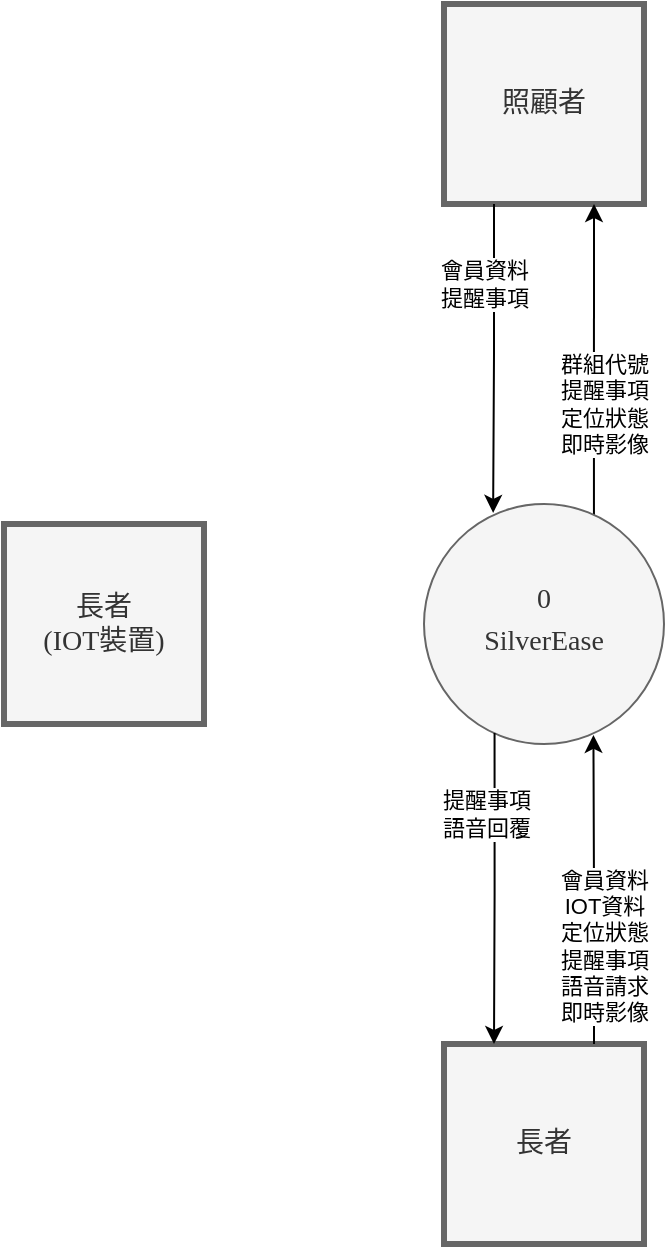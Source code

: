 <mxfile version="24.3.1" type="github" pages="4">
  <diagram name="第 1 页" id="uWhcbxX0WI0a9IPNEBtu">
    <mxGraphModel dx="2026" dy="1111" grid="1" gridSize="10" guides="1" tooltips="1" connect="1" arrows="1" fold="1" page="1" pageScale="1" pageWidth="827" pageHeight="1169" math="0" shadow="0">
      <root>
        <mxCell id="0" />
        <mxCell id="1" parent="0" />
        <mxCell id="uvgSblhkvpiHy0rgyIWD-2" value="&lt;div style=&quot;padding-bottom: 0px;&quot;&gt;&lt;span style=&quot;font-size: 14px; font-family: &amp;quot;Noto Sans TC&amp;quot;; background-color: initial;&quot;&gt;照顧者&lt;/span&gt;&lt;/div&gt;" style="html=1;dashed=0;whiteSpace=wrap;strokeWidth=3;fillColor=#f5f5f5;fontColor=#333333;strokeColor=#666666;align=center;" parent="1" vertex="1">
          <mxGeometry x="390" y="190" width="100" height="100" as="geometry" />
        </mxCell>
        <mxCell id="uvgSblhkvpiHy0rgyIWD-7" style="edgeStyle=orthogonalEdgeStyle;rounded=0;orthogonalLoop=1;jettySize=auto;html=1;entryX=0.75;entryY=1;entryDx=0;entryDy=0;exitX=0.708;exitY=0.083;exitDx=0;exitDy=0;exitPerimeter=0;" parent="1" source="uvgSblhkvpiHy0rgyIWD-6" target="uvgSblhkvpiHy0rgyIWD-2" edge="1">
          <mxGeometry relative="1" as="geometry">
            <mxPoint x="459" y="410" as="sourcePoint" />
            <mxPoint x="466" y="290" as="targetPoint" />
            <Array as="points" />
          </mxGeometry>
        </mxCell>
        <mxCell id="uvgSblhkvpiHy0rgyIWD-15" value="群組代號&lt;br&gt;提醒事項&lt;br&gt;定位狀態&lt;div&gt;即時影像&lt;/div&gt;" style="edgeLabel;html=1;align=center;verticalAlign=middle;resizable=0;points=[];" parent="uvgSblhkvpiHy0rgyIWD-7" vertex="1" connectable="0">
          <mxGeometry x="-0.019" y="2" relative="1" as="geometry">
            <mxPoint x="7" y="18" as="offset" />
          </mxGeometry>
        </mxCell>
        <mxCell id="uvgSblhkvpiHy0rgyIWD-9" style="edgeStyle=orthogonalEdgeStyle;rounded=0;orthogonalLoop=1;jettySize=auto;html=1;entryX=0.288;entryY=0.037;entryDx=0;entryDy=0;exitX=0.25;exitY=1;exitDx=0;exitDy=0;curved=0;flowAnimation=0;entryPerimeter=0;" parent="1" source="uvgSblhkvpiHy0rgyIWD-2" target="uvgSblhkvpiHy0rgyIWD-6" edge="1">
          <mxGeometry relative="1" as="geometry" />
        </mxCell>
        <mxCell id="uvgSblhkvpiHy0rgyIWD-13" value="會員資料&#xa;提醒事項" style="edgeLabel;html=1;align=center;verticalAlign=middle;resizable=0;points=[];spacing=2;labelPosition=center;verticalLabelPosition=middle;spacingLeft=0;spacingBottom=0;spacingRight=0;" parent="uvgSblhkvpiHy0rgyIWD-9" vertex="1" connectable="0">
          <mxGeometry x="-0.358" y="2" relative="1" as="geometry">
            <mxPoint x="-7" y="-10" as="offset" />
          </mxGeometry>
        </mxCell>
        <mxCell id="uvgSblhkvpiHy0rgyIWD-6" value="0&lt;div style=&quot;line-height: 180%;&quot;&gt;SilverEase&lt;/div&gt;" style="shape=ellipse;html=1;dashed=0;whiteSpace=wrap;perimeter=ellipsePerimeter;fillColor=#f5f5f5;fontColor=#333333;strokeColor=#666666;fontFamily=Noto Sans TC;fontSource=https%3A%2F%2Ffonts.googleapis.com%2Fcss%3Ffamily%3DNoto%2BSans%2BTC;fontSize=14;" parent="1" vertex="1">
          <mxGeometry x="380" y="440" width="120" height="120" as="geometry" />
        </mxCell>
        <mxCell id="uvgSblhkvpiHy0rgyIWD-16" value="&lt;div style=&quot;padding-bottom: 0px;&quot;&gt;&lt;font face=&quot;Noto Sans TC&quot;&gt;&lt;span style=&quot;font-size: 14px;&quot;&gt;長者&lt;/span&gt;&lt;/font&gt;&lt;/div&gt;" style="html=1;dashed=0;whiteSpace=wrap;strokeWidth=3;fillColor=#f5f5f5;fontColor=#333333;strokeColor=#666666;align=center;" parent="1" vertex="1">
          <mxGeometry x="390" y="710" width="100" height="100" as="geometry" />
        </mxCell>
        <mxCell id="uvgSblhkvpiHy0rgyIWD-17" style="edgeStyle=orthogonalEdgeStyle;rounded=0;orthogonalLoop=1;jettySize=auto;html=1;entryX=0.25;entryY=0;entryDx=0;entryDy=0;exitX=0.294;exitY=0.954;exitDx=0;exitDy=0;curved=0;flowAnimation=0;exitPerimeter=0;" parent="1" source="uvgSblhkvpiHy0rgyIWD-6" target="uvgSblhkvpiHy0rgyIWD-16" edge="1">
          <mxGeometry relative="1" as="geometry">
            <mxPoint x="414.76" y="560.04" as="sourcePoint" />
            <mxPoint x="414.76" y="714.04" as="targetPoint" />
          </mxGeometry>
        </mxCell>
        <mxCell id="uvgSblhkvpiHy0rgyIWD-18" value="提醒事項&#xa;語音回覆" style="edgeLabel;html=1;align=center;verticalAlign=middle;resizable=0;points=[];spacing=2;labelPosition=center;verticalLabelPosition=middle;spacingLeft=0;spacingBottom=0;spacingRight=0;" parent="uvgSblhkvpiHy0rgyIWD-17" vertex="1" connectable="0">
          <mxGeometry x="-0.358" y="2" relative="1" as="geometry">
            <mxPoint x="-7" y="-10" as="offset" />
          </mxGeometry>
        </mxCell>
        <mxCell id="uvgSblhkvpiHy0rgyIWD-19" style="edgeStyle=orthogonalEdgeStyle;rounded=0;orthogonalLoop=1;jettySize=auto;html=1;entryX=0.706;entryY=0.962;entryDx=0;entryDy=0;entryPerimeter=0;exitX=0.75;exitY=0;exitDx=0;exitDy=0;" parent="1" source="uvgSblhkvpiHy0rgyIWD-16" target="uvgSblhkvpiHy0rgyIWD-6" edge="1">
          <mxGeometry relative="1" as="geometry">
            <mxPoint x="464" y="730" as="sourcePoint" />
            <mxPoint x="464.76" y="560.04" as="targetPoint" />
            <Array as="points" />
          </mxGeometry>
        </mxCell>
        <mxCell id="uvgSblhkvpiHy0rgyIWD-20" value="會員資料&lt;br&gt;IOT資料&lt;br&gt;定位狀態&lt;br&gt;提醒事項&lt;br&gt;語音請求&lt;div&gt;即時影像&lt;/div&gt;" style="edgeLabel;html=1;align=center;verticalAlign=middle;resizable=0;points=[];" parent="uvgSblhkvpiHy0rgyIWD-19" vertex="1" connectable="0">
          <mxGeometry x="-0.019" y="2" relative="1" as="geometry">
            <mxPoint x="7" y="26" as="offset" />
          </mxGeometry>
        </mxCell>
        <mxCell id="p22SucVrmJNc2-5Eiki_-1" value="&lt;div style=&quot;padding-bottom: 0px;&quot;&gt;&lt;font face=&quot;Noto Sans TC&quot;&gt;&lt;span style=&quot;font-size: 14px;&quot;&gt;長者&lt;/span&gt;&lt;/font&gt;&lt;/div&gt;&lt;div style=&quot;padding-bottom: 0px;&quot;&gt;&lt;font face=&quot;Noto Sans TC&quot;&gt;&lt;span style=&quot;font-size: 14px;&quot;&gt;(IOT裝置)&lt;/span&gt;&lt;/font&gt;&lt;/div&gt;" style="html=1;dashed=0;whiteSpace=wrap;strokeWidth=3;fillColor=#f5f5f5;fontColor=#333333;strokeColor=#666666;align=center;" vertex="1" parent="1">
          <mxGeometry x="170" y="450" width="100" height="100" as="geometry" />
        </mxCell>
      </root>
    </mxGraphModel>
  </diagram>
  <diagram id="0TkesjUFlSomgJLypFSy" name="第 2 页">
    <mxGraphModel grid="1" page="1" gridSize="10" guides="1" tooltips="1" connect="1" arrows="1" fold="1" pageScale="1" pageWidth="827" pageHeight="1169" math="0" shadow="0">
      <root>
        <mxCell id="0" />
        <mxCell id="1" parent="0" />
        <mxCell id="d6i3_ZfDW3wDB2CGCv63-26" style="edgeStyle=orthogonalEdgeStyle;rounded=0;orthogonalLoop=1;jettySize=auto;html=1;exitX=0.853;exitY=0.99;exitDx=0;exitDy=0;entryX=0;entryY=0;entryDx=0;entryDy=0;exitPerimeter=0;" edge="1" parent="1" source="XEIYW9xeS52wKQ1e7FSm-1" target="d6i3_ZfDW3wDB2CGCv63-1">
          <mxGeometry relative="1" as="geometry">
            <mxPoint x="121" y="325" as="targetPoint" />
            <Array as="points">
              <mxPoint x="135" y="243" />
              <mxPoint x="362" y="243" />
            </Array>
          </mxGeometry>
        </mxCell>
        <mxCell id="d6i3_ZfDW3wDB2CGCv63-43" value="會員資料&lt;div&gt;網路設定回應&lt;br&gt;&lt;/div&gt;&lt;div&gt;隨機碼&lt;/div&gt;" style="edgeLabel;html=1;align=center;verticalAlign=middle;resizable=0;points=[];" vertex="1" connectable="0" parent="d6i3_ZfDW3wDB2CGCv63-26">
          <mxGeometry x="-0.849" relative="1" as="geometry">
            <mxPoint x="56" y="27" as="offset" />
          </mxGeometry>
        </mxCell>
        <mxCell id="d6i3_ZfDW3wDB2CGCv63-53" value="&lt;span style=&quot;color: rgba(0, 0, 0, 0); font-family: monospace; font-size: 0px; text-align: start; background-color: rgb(251, 251, 251);&quot;&gt;%3CmxGraphModel%3E%3Croot%3E%3CmxCell%20id%3D%220%22%2F%3E%3CmxCell%20id%3D%221%22%20parent%3D%220%22%2F%3E%3CmxCell%20id%3D%222%22%20value%3D%22%E7%B6%B2%E8%B7%AF%E8%A8%AD%E5%AE%9A%E5%9B%9E%E6%87%89%22%20style%3D%22edgeLabel%3Bhtml%3D1%3Balign%3Dcenter%3BverticalAlign%3Dmiddle%3Bresizable%3D0%3Bpoints%3D%5B%5D%3B%22%20vertex%3D%221%22%20connectable%3D%220%22%20parent%3D%221%22%3E%3CmxGeometry%20x%3D%22659.905%22%20y%3D%22290%22%20as%3D%22geometry%22%2F%3E%3C%2FmxCell%3E%3C%2Froot%3E%3C%2FmxGraphModel%3E&lt;/span&gt;" style="edgeLabel;html=1;align=center;verticalAlign=middle;resizable=0;points=[];" vertex="1" connectable="0" parent="d6i3_ZfDW3wDB2CGCv63-26">
          <mxGeometry x="-0.753" y="-1" relative="1" as="geometry">
            <mxPoint as="offset" />
          </mxGeometry>
        </mxCell>
        <mxCell id="d6i3_ZfDW3wDB2CGCv63-81" style="edgeStyle=orthogonalEdgeStyle;rounded=0;orthogonalLoop=1;jettySize=auto;html=1;" edge="1" parent="1" source="XEIYW9xeS52wKQ1e7FSm-1" target="d6i3_ZfDW3wDB2CGCv63-2">
          <mxGeometry relative="1" as="geometry">
            <Array as="points">
              <mxPoint x="81" y="815" />
            </Array>
          </mxGeometry>
        </mxCell>
        <mxCell id="d6i3_ZfDW3wDB2CGCv63-98" value="排程資訊&lt;div&gt;定位請求&lt;/div&gt;" style="edgeLabel;html=1;align=center;verticalAlign=middle;resizable=0;points=[];" vertex="1" connectable="0" parent="d6i3_ZfDW3wDB2CGCv63-81">
          <mxGeometry x="0.803" y="2" relative="1" as="geometry">
            <mxPoint x="10" as="offset" />
          </mxGeometry>
        </mxCell>
        <mxCell id="XEIYW9xeS52wKQ1e7FSm-1" value="&lt;div style=&quot;padding-bottom: 0px;&quot;&gt;&lt;span style=&quot;font-size: 14px; font-family: &amp;quot;Noto Sans TC&amp;quot;; background-color: initial;&quot;&gt;照顧者&lt;/span&gt;&lt;/div&gt;" style="html=1;dashed=0;whiteSpace=wrap;strokeWidth=3;fillColor=#f5f5f5;fontColor=#333333;strokeColor=#666666;align=center;" vertex="1" parent="1">
          <mxGeometry x="50" y="85" width="100" height="100" as="geometry" />
        </mxCell>
        <mxCell id="XEIYW9xeS52wKQ1e7FSm-2" style="edgeStyle=orthogonalEdgeStyle;rounded=0;orthogonalLoop=1;jettySize=auto;html=1;entryX=1;entryY=0.25;entryDx=0;entryDy=0;exitX=0.037;exitY=0.29;exitDx=0;exitDy=0;exitPerimeter=0;" edge="1" source="XEIYW9xeS52wKQ1e7FSm-6" target="XEIYW9xeS52wKQ1e7FSm-1" parent="1">
          <mxGeometry relative="1" as="geometry">
            <mxPoint x="290" y="405" as="sourcePoint" />
            <mxPoint x="297" y="285" as="targetPoint" />
            <Array as="points" />
          </mxGeometry>
        </mxCell>
        <mxCell id="XEIYW9xeS52wKQ1e7FSm-3" value="定位資訊&lt;div&gt;即時影像&lt;/div&gt;" style="edgeLabel;html=1;align=center;verticalAlign=middle;resizable=0;points=[];" vertex="1" connectable="0" parent="XEIYW9xeS52wKQ1e7FSm-2">
          <mxGeometry x="-0.019" y="2" relative="1" as="geometry">
            <mxPoint x="47" y="-7" as="offset" />
          </mxGeometry>
        </mxCell>
        <mxCell id="XEIYW9xeS52wKQ1e7FSm-4" style="edgeStyle=orthogonalEdgeStyle;rounded=0;orthogonalLoop=1;jettySize=auto;html=1;curved=0;flowAnimation=0;exitX=1;exitY=0.75;exitDx=0;exitDy=0;entryX=0.023;entryY=0.71;entryDx=0;entryDy=0;entryPerimeter=0;" edge="1" source="XEIYW9xeS52wKQ1e7FSm-1" target="XEIYW9xeS52wKQ1e7FSm-6" parent="1">
          <mxGeometry relative="1" as="geometry">
            <mxPoint x="181" y="151" as="sourcePoint" />
            <mxPoint x="351" y="148" as="targetPoint" />
          </mxGeometry>
        </mxCell>
        <mxCell id="XEIYW9xeS52wKQ1e7FSm-5" value="求救回應" style="edgeLabel;html=1;align=center;verticalAlign=middle;resizable=0;points=[];spacing=2;labelPosition=center;verticalLabelPosition=middle;spacingLeft=0;spacingBottom=0;spacingRight=0;" vertex="1" connectable="0" parent="XEIYW9xeS52wKQ1e7FSm-4">
          <mxGeometry x="-0.358" y="2" relative="1" as="geometry">
            <mxPoint x="-18" y="2" as="offset" />
          </mxGeometry>
        </mxCell>
        <mxCell id="XEIYW9xeS52wKQ1e7FSm-6" value="&lt;div style=&quot;line-height: 180%;&quot;&gt;1&lt;/div&gt;&lt;div style=&quot;line-height: 180%;&quot;&gt;求救&lt;/div&gt;" style="shape=ellipse;html=1;dashed=0;whiteSpace=wrap;perimeter=ellipsePerimeter;fillColor=#f5f5f5;fontColor=#333333;strokeColor=#666666;fontFamily=Noto Sans TC;fontSource=https%3A%2F%2Ffonts.googleapis.com%2Fcss%3Ffamily%3DNoto%2BSans%2BTC;fontSize=14;" vertex="1" parent="1">
          <mxGeometry x="345" y="75" width="120" height="120" as="geometry" />
        </mxCell>
        <mxCell id="XEIYW9xeS52wKQ1e7FSm-7" value="&lt;div style=&quot;padding-bottom: 0px;&quot;&gt;&lt;font face=&quot;Noto Sans TC&quot;&gt;&lt;span style=&quot;font-size: 14px;&quot;&gt;長者&lt;/span&gt;&lt;/font&gt;&lt;/div&gt;&lt;div style=&quot;padding-bottom: 0px;&quot;&gt;&lt;span style=&quot;font-size: 14px; font-family: &amp;quot;Noto Sans TC&amp;quot;; background-color: initial;&quot;&gt;IOT裝置&lt;/span&gt;&lt;br&gt;&lt;/div&gt;" style="html=1;dashed=0;whiteSpace=wrap;strokeWidth=3;fillColor=#f5f5f5;fontColor=#333333;strokeColor=#666666;align=center;" vertex="1" parent="1">
          <mxGeometry x="671" y="85" width="100" height="100" as="geometry" />
        </mxCell>
        <mxCell id="XEIYW9xeS52wKQ1e7FSm-8" style="edgeStyle=orthogonalEdgeStyle;rounded=0;orthogonalLoop=1;jettySize=auto;html=1;entryX=0;entryY=0.75;entryDx=0;entryDy=0;curved=0;flowAnimation=0;exitX=0.976;exitY=0.714;exitDx=0;exitDy=0;exitPerimeter=0;" edge="1" source="XEIYW9xeS52wKQ1e7FSm-6" target="XEIYW9xeS52wKQ1e7FSm-7" parent="1">
          <mxGeometry relative="1" as="geometry">
            <mxPoint x="461" y="160" as="sourcePoint" />
            <mxPoint x="245.76" y="709.04" as="targetPoint" />
          </mxGeometry>
        </mxCell>
        <mxCell id="XEIYW9xeS52wKQ1e7FSm-9" value="&lt;span style=&quot;color: rgba(0, 0, 0, 0); font-family: monospace; font-size: 0px; text-align: start; background-color: rgb(251, 251, 251);&quot;&gt;%3CmxGraphModel%3E%3Croot%3E%3CmxCell%20id%3D%220%22%2F%3E%3CmxCell%20id%3D%221%22%20parent%3D%220%22%2F%3E%3CmxCell%20id%3D%222%22%20value%3D%22%E6%B1%82%E6%95%91%E5%9B%9E%E6%87%89%22%20style%3D%22edgeLabel%3Bhtml%3D1%3Balign%3Dcenter%3BverticalAlign%3Dmiddle%3Bresizable%3D0%3Bpoints%3D%5B%5D%3Bspacing%3D2%3BlabelPosition%3Dcenter%3BverticalLabelPosition%3Dmiddle%3BspacingLeft%3D0%3BspacingBottom%3D0%3BspacingRight%3D0%3B%22%20vertex%3D%221%22%20connectable%3D%220%22%20parent%3D%221%22%3E%3CmxGeometry%20x%3D%22219.904%22%20y%3D%22129.968%22%20as%3D%22geometry%22%2F%3E%3C%2FmxCell%3E%3C%2Froot%3E%3C%2FmxGraphModel%3E&lt;/span&gt;" style="edgeLabel;html=1;align=center;verticalAlign=middle;resizable=0;points=[];spacing=2;labelPosition=center;verticalLabelPosition=middle;spacingLeft=0;spacingBottom=0;spacingRight=0;" vertex="1" connectable="0" parent="XEIYW9xeS52wKQ1e7FSm-8">
          <mxGeometry x="-0.358" y="2" relative="1" as="geometry">
            <mxPoint x="-7" y="7" as="offset" />
          </mxGeometry>
        </mxCell>
        <mxCell id="XEIYW9xeS52wKQ1e7FSm-15" value="求救回應" style="edgeLabel;html=1;align=center;verticalAlign=middle;resizable=0;points=[];" vertex="1" connectable="0" parent="XEIYW9xeS52wKQ1e7FSm-8">
          <mxGeometry x="-0.504" y="-3" relative="1" as="geometry">
            <mxPoint x="-1" y="-4" as="offset" />
          </mxGeometry>
        </mxCell>
        <mxCell id="XEIYW9xeS52wKQ1e7FSm-10" style="edgeStyle=orthogonalEdgeStyle;rounded=0;orthogonalLoop=1;jettySize=auto;html=1;exitX=0;exitY=0.25;exitDx=0;exitDy=0;entryX=0.962;entryY=0.29;entryDx=0;entryDy=0;entryPerimeter=0;" edge="1" source="XEIYW9xeS52wKQ1e7FSm-7" target="XEIYW9xeS52wKQ1e7FSm-6" parent="1">
          <mxGeometry relative="1" as="geometry">
            <mxPoint x="295" y="725" as="sourcePoint" />
            <mxPoint x="451" y="101" as="targetPoint" />
            <Array as="points" />
          </mxGeometry>
        </mxCell>
        <mxCell id="XEIYW9xeS52wKQ1e7FSm-11" value="定位資訊&lt;br&gt;即時影像" style="edgeLabel;html=1;align=center;verticalAlign=middle;resizable=0;points=[];" vertex="1" connectable="0" parent="XEIYW9xeS52wKQ1e7FSm-10">
          <mxGeometry x="-0.019" y="2" relative="1" as="geometry">
            <mxPoint x="48" y="-7" as="offset" />
          </mxGeometry>
        </mxCell>
        <mxCell id="d6i3_ZfDW3wDB2CGCv63-89" style="edgeStyle=orthogonalEdgeStyle;rounded=0;orthogonalLoop=1;jettySize=auto;html=1;" edge="1" parent="1" source="XEIYW9xeS52wKQ1e7FSm-16" target="d6i3_ZfDW3wDB2CGCv63-4">
          <mxGeometry relative="1" as="geometry">
            <Array as="points">
              <mxPoint x="501" y="355" />
            </Array>
          </mxGeometry>
        </mxCell>
        <mxCell id="d6i3_ZfDW3wDB2CGCv63-92" value="語音請求" style="edgeLabel;html=1;align=center;verticalAlign=middle;resizable=0;points=[];" vertex="1" connectable="0" parent="d6i3_ZfDW3wDB2CGCv63-89">
          <mxGeometry x="0.438" relative="1" as="geometry">
            <mxPoint x="2" y="6" as="offset" />
          </mxGeometry>
        </mxCell>
        <mxCell id="XEIYW9xeS52wKQ1e7FSm-16" value="&lt;div style=&quot;padding-bottom: 0px;&quot;&gt;&lt;font face=&quot;Noto Sans TC&quot;&gt;&lt;span style=&quot;font-size: 14px;&quot;&gt;長者&lt;/span&gt;&lt;/font&gt;&lt;/div&gt;" style="html=1;dashed=0;whiteSpace=wrap;strokeWidth=3;fillColor=#f5f5f5;fontColor=#333333;strokeColor=#666666;align=center;" vertex="1" parent="1">
          <mxGeometry x="611" y="290" width="100" height="100" as="geometry" />
        </mxCell>
        <mxCell id="d6i3_ZfDW3wDB2CGCv63-38" style="edgeStyle=orthogonalEdgeStyle;rounded=0;orthogonalLoop=1;jettySize=auto;html=1;exitX=0;exitY=1;exitDx=0;exitDy=0;startArrow=classic;startFill=1;" edge="1" parent="1" source="d6i3_ZfDW3wDB2CGCv63-1" target="d6i3_ZfDW3wDB2CGCv63-13">
          <mxGeometry relative="1" as="geometry">
            <mxPoint x="442" y="347" as="sourcePoint" />
            <Array as="points">
              <mxPoint x="311" y="327" />
              <mxPoint x="311" y="465" />
            </Array>
          </mxGeometry>
        </mxCell>
        <mxCell id="d6i3_ZfDW3wDB2CGCv63-59" value="隨機碼&lt;div&gt;群組代號&lt;/div&gt;" style="edgeLabel;html=1;align=center;verticalAlign=middle;resizable=0;points=[];" vertex="1" connectable="0" parent="d6i3_ZfDW3wDB2CGCv63-38">
          <mxGeometry x="-0.497" y="-2" relative="1" as="geometry">
            <mxPoint x="2" y="81" as="offset" />
          </mxGeometry>
        </mxCell>
        <mxCell id="d6i3_ZfDW3wDB2CGCv63-64" style="edgeStyle=orthogonalEdgeStyle;rounded=0;orthogonalLoop=1;jettySize=auto;html=1;exitX=0.742;exitY=0.949;exitDx=0;exitDy=0;exitPerimeter=0;entryX=0.184;entryY=0.039;entryDx=0;entryDy=0;entryPerimeter=0;" edge="1" parent="1" source="d6i3_ZfDW3wDB2CGCv63-1" target="d6i3_ZfDW3wDB2CGCv63-14">
          <mxGeometry relative="1" as="geometry">
            <mxPoint x="430" y="340" as="sourcePoint" />
            <mxPoint x="433" y="534" as="targetPoint" />
            <Array as="points" />
          </mxGeometry>
        </mxCell>
        <mxCell id="d6i3_ZfDW3wDB2CGCv63-70" value="子女資料" style="edgeLabel;html=1;align=center;verticalAlign=middle;resizable=0;points=[];" vertex="1" connectable="0" parent="d6i3_ZfDW3wDB2CGCv63-64">
          <mxGeometry x="0.527" y="1" relative="1" as="geometry">
            <mxPoint x="3" y="-138" as="offset" />
          </mxGeometry>
        </mxCell>
        <mxCell id="d6i3_ZfDW3wDB2CGCv63-1" value="&lt;div style=&quot;line-height: 180%;&quot;&gt;2&lt;/div&gt;&lt;div style=&quot;line-height: 180%;&quot;&gt;設定&lt;/div&gt;" style="shape=ellipse;html=1;dashed=0;whiteSpace=wrap;perimeter=ellipsePerimeter;fillColor=#f5f5f5;fontColor=#333333;strokeColor=#666666;fontFamily=Noto Sans TC;fontSource=https%3A%2F%2Ffonts.googleapis.com%2Fcss%3Ffamily%3DNoto%2BSans%2BTC;fontSize=14;" vertex="1" parent="1">
          <mxGeometry x="344" y="225" width="120" height="120" as="geometry" />
        </mxCell>
        <mxCell id="d6i3_ZfDW3wDB2CGCv63-86" style="edgeStyle=orthogonalEdgeStyle;rounded=0;orthogonalLoop=1;jettySize=auto;html=1;entryX=0.5;entryY=1;entryDx=0;entryDy=0;" edge="1" parent="1" source="d6i3_ZfDW3wDB2CGCv63-2" target="d6i3_ZfDW3wDB2CGCv63-12">
          <mxGeometry relative="1" as="geometry">
            <Array as="points">
              <mxPoint x="176" y="755" />
            </Array>
          </mxGeometry>
        </mxCell>
        <mxCell id="d6i3_ZfDW3wDB2CGCv63-94" value="群組代號" style="edgeLabel;html=1;align=center;verticalAlign=middle;resizable=0;points=[];" vertex="1" connectable="0" parent="d6i3_ZfDW3wDB2CGCv63-86">
          <mxGeometry x="0.54" y="-1" relative="1" as="geometry">
            <mxPoint x="13" y="4" as="offset" />
          </mxGeometry>
        </mxCell>
        <mxCell id="d6i3_ZfDW3wDB2CGCv63-2" value="&lt;div style=&quot;line-height: 180%;&quot;&gt;3&lt;/div&gt;&lt;div style=&quot;line-height: 180%;&quot;&gt;排程及通知&lt;/div&gt;" style="shape=ellipse;html=1;dashed=0;whiteSpace=wrap;perimeter=ellipsePerimeter;fillColor=#f5f5f5;fontColor=#333333;strokeColor=#666666;fontFamily=Noto Sans TC;fontSource=https%3A%2F%2Ffonts.googleapis.com%2Fcss%3Ffamily%3DNoto%2BSans%2BTC;fontSize=14;" vertex="1" parent="1">
          <mxGeometry x="201" y="745" width="120" height="120" as="geometry" />
        </mxCell>
        <mxCell id="d6i3_ZfDW3wDB2CGCv63-90" style="edgeStyle=orthogonalEdgeStyle;rounded=0;orthogonalLoop=1;jettySize=auto;html=1;" edge="1" parent="1" source="d6i3_ZfDW3wDB2CGCv63-4" target="XEIYW9xeS52wKQ1e7FSm-16">
          <mxGeometry relative="1" as="geometry">
            <Array as="points">
              <mxPoint x="550" y="375" />
            </Array>
          </mxGeometry>
        </mxCell>
        <mxCell id="d6i3_ZfDW3wDB2CGCv63-93" value="語音回覆" style="edgeLabel;html=1;align=center;verticalAlign=middle;resizable=0;points=[];" vertex="1" connectable="0" parent="d6i3_ZfDW3wDB2CGCv63-90">
          <mxGeometry x="-0.166" y="-3" relative="1" as="geometry">
            <mxPoint x="2" y="9" as="offset" />
          </mxGeometry>
        </mxCell>
        <mxCell id="d6i3_ZfDW3wDB2CGCv63-4" value="&lt;div style=&quot;line-height: 180%;&quot;&gt;4&lt;/div&gt;&lt;div style=&quot;line-height: 180%;&quot;&gt;AI語音助理&lt;/div&gt;" style="shape=ellipse;html=1;dashed=0;whiteSpace=wrap;perimeter=ellipsePerimeter;fillColor=#f5f5f5;fontColor=#333333;strokeColor=#666666;fontFamily=Noto Sans TC;fontSource=https%3A%2F%2Ffonts.googleapis.com%2Fcss%3Ffamily%3DNoto%2BSans%2BTC;fontSize=14;" vertex="1" parent="1">
          <mxGeometry x="465" y="475" width="120" height="120" as="geometry" />
        </mxCell>
        <mxCell id="d6i3_ZfDW3wDB2CGCv63-11" value="&lt;font style=&quot;font-size: 14px;&quot;&gt;T01&amp;nbsp;&lt;span style=&quot;font-family: &amp;quot;Times New Roman&amp;quot;, serif;&quot; lang=&quot;EN-US&quot;&gt;&lt;font style=&quot;font-size: 14px;&quot;&gt;Member&lt;/font&gt;&lt;/span&gt;&lt;/font&gt;" style="html=1;dashed=0;whiteSpace=wrap;shape=partialRectangle;right=0;left=0;" vertex="1" parent="1">
          <mxGeometry x="101" y="355" width="150" height="50" as="geometry" />
        </mxCell>
        <mxCell id="d6i3_ZfDW3wDB2CGCv63-12" value="&lt;font style=&quot;font-size: 14px;&quot;&gt;T02&amp;nbsp;&lt;/font&gt;&lt;span style=&quot;font-family: &amp;quot;Times New Roman&amp;quot;, serif;&quot; lang=&quot;EN-US&quot;&gt;&lt;font style=&quot;font-size: 14px;&quot;&gt;Family&lt;/font&gt;&lt;/span&gt;" style="html=1;dashed=0;whiteSpace=wrap;shape=partialRectangle;right=0;left=0;" vertex="1" parent="1">
          <mxGeometry x="101" y="535" width="150" height="50" as="geometry" />
        </mxCell>
        <mxCell id="d6i3_ZfDW3wDB2CGCv63-13" value="&lt;font style=&quot;font-size: 14px;&quot;&gt;T04 &lt;font face=&quot;Times New Roman, serif&quot;&gt;FamilyCode&lt;/font&gt;&lt;/font&gt;" style="html=1;dashed=0;whiteSpace=wrap;shape=partialRectangle;right=0;left=0;" vertex="1" parent="1">
          <mxGeometry x="101" y="440" width="150" height="50" as="geometry" />
        </mxCell>
        <mxCell id="d6i3_ZfDW3wDB2CGCv63-87" style="edgeStyle=orthogonalEdgeStyle;rounded=0;orthogonalLoop=1;jettySize=auto;html=1;exitX=0;exitY=0.25;exitDx=0;exitDy=0;" edge="1" parent="1" source="d6i3_ZfDW3wDB2CGCv63-14" target="d6i3_ZfDW3wDB2CGCv63-2">
          <mxGeometry relative="1" as="geometry">
            <Array as="points">
              <mxPoint x="261" y="638" />
            </Array>
          </mxGeometry>
        </mxCell>
        <mxCell id="d6i3_ZfDW3wDB2CGCv63-97" value="LinkID&lt;div&gt;群組代號&lt;/div&gt;" style="edgeLabel;html=1;align=center;verticalAlign=middle;resizable=0;points=[];" vertex="1" connectable="0" parent="d6i3_ZfDW3wDB2CGCv63-87">
          <mxGeometry x="-0.602" y="1" relative="1" as="geometry">
            <mxPoint x="5" as="offset" />
          </mxGeometry>
        </mxCell>
        <mxCell id="d6i3_ZfDW3wDB2CGCv63-14" value="&lt;font style=&quot;font-size: 14px;&quot;&gt;T03 &lt;font face=&quot;Times New Roman, serif&quot;&gt;FamilyLink&lt;/font&gt;&lt;/font&gt;" style="html=1;dashed=0;whiteSpace=wrap;shape=partialRectangle;right=0;left=0;" vertex="1" parent="1">
          <mxGeometry x="405" y="625" width="150" height="50" as="geometry" />
        </mxCell>
        <mxCell id="d6i3_ZfDW3wDB2CGCv63-36" style="edgeStyle=orthogonalEdgeStyle;rounded=0;orthogonalLoop=1;jettySize=auto;html=1;entryX=0.48;entryY=-0.008;entryDx=0;entryDy=0;exitX=0.036;exitY=0.661;exitDx=0;exitDy=0;exitPerimeter=0;entryPerimeter=0;startArrow=classic;startFill=1;" edge="1" parent="1" source="d6i3_ZfDW3wDB2CGCv63-1" target="d6i3_ZfDW3wDB2CGCv63-11">
          <mxGeometry relative="1" as="geometry">
            <mxPoint x="345.0" y="299.04" as="sourcePoint" />
            <mxPoint x="174.96" y="355" as="targetPoint" />
            <Array as="points">
              <mxPoint x="345" y="304" />
              <mxPoint x="173" y="305" />
            </Array>
          </mxGeometry>
        </mxCell>
        <mxCell id="d6i3_ZfDW3wDB2CGCv63-41" value="會員資料" style="edgeLabel;html=1;align=center;verticalAlign=middle;resizable=0;points=[];" vertex="1" connectable="0" parent="d6i3_ZfDW3wDB2CGCv63-36">
          <mxGeometry x="-0.547" y="1" relative="1" as="geometry">
            <mxPoint x="-66" as="offset" />
          </mxGeometry>
        </mxCell>
        <mxCell id="d6i3_ZfDW3wDB2CGCv63-45" style="edgeStyle=orthogonalEdgeStyle;rounded=0;orthogonalLoop=1;jettySize=auto;html=1;entryX=1;entryY=0;entryDx=0;entryDy=0;" edge="1" parent="1" target="d6i3_ZfDW3wDB2CGCv63-1">
          <mxGeometry relative="1" as="geometry">
            <mxPoint x="681" y="185" as="sourcePoint" />
            <Array as="points">
              <mxPoint x="681" y="243" />
            </Array>
          </mxGeometry>
        </mxCell>
        <mxCell id="d6i3_ZfDW3wDB2CGCv63-50" value="&lt;div&gt;裝置資訊&lt;br&gt;&lt;/div&gt;網路設定請求" style="edgeLabel;html=1;align=center;verticalAlign=middle;resizable=0;points=[];" vertex="1" connectable="0" parent="d6i3_ZfDW3wDB2CGCv63-45">
          <mxGeometry x="0.851" y="-1" relative="1" as="geometry">
            <mxPoint x="152" y="-7" as="offset" />
          </mxGeometry>
        </mxCell>
        <mxCell id="d6i3_ZfDW3wDB2CGCv63-46" style="edgeStyle=orthogonalEdgeStyle;rounded=0;orthogonalLoop=1;jettySize=auto;html=1;exitX=1.013;exitY=0.374;exitDx=0;exitDy=0;exitPerimeter=0;" edge="1" parent="1" source="d6i3_ZfDW3wDB2CGCv63-1" target="XEIYW9xeS52wKQ1e7FSm-7">
          <mxGeometry relative="1" as="geometry">
            <mxPoint x="465" y="393" as="sourcePoint" />
            <mxPoint x="711" y="185" as="targetPoint" />
            <Array as="points">
              <mxPoint x="711" y="270" />
            </Array>
          </mxGeometry>
        </mxCell>
        <mxCell id="d6i3_ZfDW3wDB2CGCv63-49" value="網路設定回應" style="edgeLabel;html=1;align=center;verticalAlign=middle;resizable=0;points=[];" vertex="1" connectable="0" parent="d6i3_ZfDW3wDB2CGCv63-46">
          <mxGeometry x="-0.947" relative="1" as="geometry">
            <mxPoint x="147" y="-3" as="offset" />
          </mxGeometry>
        </mxCell>
        <mxCell id="d6i3_ZfDW3wDB2CGCv63-47" style="edgeStyle=orthogonalEdgeStyle;rounded=0;orthogonalLoop=1;jettySize=auto;html=1;entryX=0.961;entryY=0.663;entryDx=0;entryDy=0;entryPerimeter=0;exitX=-0.022;exitY=0.148;exitDx=0;exitDy=0;exitPerimeter=0;" edge="1" parent="1" source="XEIYW9xeS52wKQ1e7FSm-16" target="d6i3_ZfDW3wDB2CGCv63-1">
          <mxGeometry relative="1" as="geometry" />
        </mxCell>
        <mxCell id="d6i3_ZfDW3wDB2CGCv63-54" value="會員資料&lt;div&gt;網路設定回應&lt;/div&gt;" style="edgeLabel;html=1;align=center;verticalAlign=middle;resizable=0;points=[];" vertex="1" connectable="0" parent="d6i3_ZfDW3wDB2CGCv63-47">
          <mxGeometry x="-0.772" y="-1" relative="1" as="geometry">
            <mxPoint x="-27" y="-4" as="offset" />
          </mxGeometry>
        </mxCell>
        <mxCell id="d6i3_ZfDW3wDB2CGCv63-48" style="edgeStyle=orthogonalEdgeStyle;rounded=0;orthogonalLoop=1;jettySize=auto;html=1;entryX=-0.013;entryY=0.373;entryDx=0;entryDy=0;entryPerimeter=0;exitX=1;exitY=1;exitDx=0;exitDy=0;" edge="1" parent="1" source="d6i3_ZfDW3wDB2CGCv63-1" target="XEIYW9xeS52wKQ1e7FSm-16">
          <mxGeometry relative="1" as="geometry" />
        </mxCell>
        <mxCell id="d6i3_ZfDW3wDB2CGCv63-55" value="網路設定請求&lt;div&gt;隨機碼&lt;/div&gt;" style="edgeLabel;html=1;align=center;verticalAlign=middle;resizable=0;points=[];" vertex="1" connectable="0" parent="d6i3_ZfDW3wDB2CGCv63-48">
          <mxGeometry x="-0.689" y="1" relative="1" as="geometry">
            <mxPoint x="27" y="5" as="offset" />
          </mxGeometry>
        </mxCell>
        <mxCell id="d6i3_ZfDW3wDB2CGCv63-57" style="edgeStyle=orthogonalEdgeStyle;rounded=0;orthogonalLoop=1;jettySize=auto;html=1;entryX=0.646;entryY=1.005;entryDx=0;entryDy=0;entryPerimeter=0;exitX=0.013;exitY=0.387;exitDx=0;exitDy=0;exitPerimeter=0;" edge="1" parent="1" source="d6i3_ZfDW3wDB2CGCv63-1" target="XEIYW9xeS52wKQ1e7FSm-1">
          <mxGeometry relative="1" as="geometry">
            <mxPoint x="341" y="275" as="sourcePoint" />
            <Array as="points">
              <mxPoint x="291" y="271" />
              <mxPoint x="115" y="271" />
            </Array>
          </mxGeometry>
        </mxCell>
        <mxCell id="d6i3_ZfDW3wDB2CGCv63-58" value="網路設定請求&lt;div&gt;隨機碼&lt;/div&gt;" style="edgeLabel;html=1;align=center;verticalAlign=middle;resizable=0;points=[];" vertex="1" connectable="0" parent="d6i3_ZfDW3wDB2CGCv63-57">
          <mxGeometry x="-0.839" relative="1" as="geometry">
            <mxPoint x="-50" as="offset" />
          </mxGeometry>
        </mxCell>
        <mxCell id="d6i3_ZfDW3wDB2CGCv63-61" style="edgeStyle=orthogonalEdgeStyle;rounded=0;orthogonalLoop=1;jettySize=auto;html=1;entryX=1;entryY=0.25;entryDx=0;entryDy=0;exitX=0.222;exitY=0.914;exitDx=0;exitDy=0;exitPerimeter=0;startArrow=classic;startFill=1;endArrow=none;endFill=0;" edge="1" parent="1" source="d6i3_ZfDW3wDB2CGCv63-1" target="d6i3_ZfDW3wDB2CGCv63-12">
          <mxGeometry relative="1" as="geometry">
            <mxPoint x="371" y="465" as="sourcePoint" />
            <mxPoint x="281" y="515" as="targetPoint" />
            <Array as="points">
              <mxPoint x="371" y="548" />
              <mxPoint x="251" y="548" />
            </Array>
          </mxGeometry>
        </mxCell>
        <mxCell id="d6i3_ZfDW3wDB2CGCv63-65" value="群組代號" style="edgeLabel;html=1;align=center;verticalAlign=middle;resizable=0;points=[];" vertex="1" connectable="0" parent="d6i3_ZfDW3wDB2CGCv63-61">
          <mxGeometry x="-0.198" y="-1" relative="1" as="geometry">
            <mxPoint x="-79" y="77" as="offset" />
          </mxGeometry>
        </mxCell>
        <mxCell id="d6i3_ZfDW3wDB2CGCv63-62" style="edgeStyle=orthogonalEdgeStyle;rounded=0;orthogonalLoop=1;jettySize=auto;html=1;entryX=0.405;entryY=1.012;entryDx=0;entryDy=0;entryPerimeter=0;exitX=1;exitY=0.75;exitDx=0;exitDy=0;startArrow=classic;startFill=1;endArrow=none;endFill=0;" edge="1" parent="1" source="d6i3_ZfDW3wDB2CGCv63-12" target="d6i3_ZfDW3wDB2CGCv63-1">
          <mxGeometry relative="1" as="geometry">
            <mxPoint x="201" y="515" as="sourcePoint" />
            <Array as="points">
              <mxPoint x="393" y="573" />
              <mxPoint x="393" y="346" />
            </Array>
          </mxGeometry>
        </mxCell>
        <mxCell id="d6i3_ZfDW3wDB2CGCv63-66" value="&lt;div&gt;長者資料&lt;div&gt;裝置資訊&lt;/div&gt;&lt;/div&gt;" style="edgeLabel;html=1;align=center;verticalAlign=middle;resizable=0;points=[];" vertex="1" connectable="0" parent="d6i3_ZfDW3wDB2CGCv63-62">
          <mxGeometry x="-0.352" y="-1" relative="1" as="geometry">
            <mxPoint x="-10" y="1" as="offset" />
          </mxGeometry>
        </mxCell>
        <mxCell id="d6i3_ZfDW3wDB2CGCv63-71" style="edgeStyle=orthogonalEdgeStyle;rounded=0;orthogonalLoop=1;jettySize=auto;html=1;entryX=0.917;entryY=0.833;entryDx=0;entryDy=0;entryPerimeter=0;startArrow=classic;startFill=1;endArrow=none;endFill=0;" edge="1" parent="1" source="XEIYW9xeS52wKQ1e7FSm-7" target="d6i3_ZfDW3wDB2CGCv63-2">
          <mxGeometry relative="1" as="geometry">
            <Array as="points">
              <mxPoint x="761" y="845" />
            </Array>
          </mxGeometry>
        </mxCell>
        <mxCell id="d6i3_ZfDW3wDB2CGCv63-74" value="定位請求" style="edgeLabel;html=1;align=center;verticalAlign=middle;resizable=0;points=[];" vertex="1" connectable="0" parent="d6i3_ZfDW3wDB2CGCv63-71">
          <mxGeometry x="0.775" y="-2" relative="1" as="geometry">
            <mxPoint x="35" y="2" as="offset" />
          </mxGeometry>
        </mxCell>
        <mxCell id="d6i3_ZfDW3wDB2CGCv63-72" style="edgeStyle=orthogonalEdgeStyle;rounded=0;orthogonalLoop=1;jettySize=auto;html=1;entryX=0.993;entryY=0.648;entryDx=0;entryDy=0;entryPerimeter=0;exitX=0.658;exitY=1.012;exitDx=0;exitDy=0;exitPerimeter=0;" edge="1" parent="1" source="XEIYW9xeS52wKQ1e7FSm-7" target="d6i3_ZfDW3wDB2CGCv63-2">
          <mxGeometry relative="1" as="geometry">
            <Array as="points">
              <mxPoint x="737" y="823" />
            </Array>
          </mxGeometry>
        </mxCell>
        <mxCell id="d6i3_ZfDW3wDB2CGCv63-73" value="定位資訊" style="edgeLabel;html=1;align=center;verticalAlign=middle;resizable=0;points=[];" vertex="1" connectable="0" parent="d6i3_ZfDW3wDB2CGCv63-72">
          <mxGeometry x="0.902" y="1" relative="1" as="geometry">
            <mxPoint x="99" y="-1" as="offset" />
          </mxGeometry>
        </mxCell>
        <mxCell id="d6i3_ZfDW3wDB2CGCv63-75" style="edgeStyle=orthogonalEdgeStyle;rounded=0;orthogonalLoop=1;jettySize=auto;html=1;entryX=0.84;entryY=1.029;entryDx=0;entryDy=0;entryPerimeter=0;exitX=1.005;exitY=0.413;exitDx=0;exitDy=0;exitPerimeter=0;" edge="1" parent="1" source="d6i3_ZfDW3wDB2CGCv63-2" target="XEIYW9xeS52wKQ1e7FSm-16">
          <mxGeometry relative="1" as="geometry" />
        </mxCell>
        <mxCell id="d6i3_ZfDW3wDB2CGCv63-101" value="通知接收" style="edgeLabel;html=1;align=center;verticalAlign=middle;resizable=0;points=[];" vertex="1" connectable="0" parent="d6i3_ZfDW3wDB2CGCv63-75">
          <mxGeometry x="-0.605" y="1" relative="1" as="geometry">
            <mxPoint as="offset" />
          </mxGeometry>
        </mxCell>
        <mxCell id="d6i3_ZfDW3wDB2CGCv63-80" style="edgeStyle=orthogonalEdgeStyle;rounded=0;orthogonalLoop=1;jettySize=auto;html=1;entryX=1;entryY=0;entryDx=0;entryDy=0;" edge="1" parent="1" source="XEIYW9xeS52wKQ1e7FSm-16" target="d6i3_ZfDW3wDB2CGCv63-2">
          <mxGeometry relative="1" as="geometry">
            <Array as="points">
              <mxPoint x="651" y="763" />
              <mxPoint x="303" y="763" />
            </Array>
          </mxGeometry>
        </mxCell>
        <mxCell id="d6i3_ZfDW3wDB2CGCv63-100" value="排程資訊" style="edgeLabel;html=1;align=center;verticalAlign=middle;resizable=0;points=[];" vertex="1" connectable="0" parent="d6i3_ZfDW3wDB2CGCv63-80">
          <mxGeometry x="0.529" y="-1" relative="1" as="geometry">
            <mxPoint as="offset" />
          </mxGeometry>
        </mxCell>
        <mxCell id="d6i3_ZfDW3wDB2CGCv63-84" style="edgeStyle=orthogonalEdgeStyle;rounded=0;orthogonalLoop=1;jettySize=auto;html=1;entryX=0.109;entryY=1.006;entryDx=0;entryDy=0;entryPerimeter=0;" edge="1" parent="1" source="d6i3_ZfDW3wDB2CGCv63-2" target="XEIYW9xeS52wKQ1e7FSm-1">
          <mxGeometry relative="1" as="geometry">
            <Array as="points">
              <mxPoint x="61" y="845" />
            </Array>
          </mxGeometry>
        </mxCell>
        <mxCell id="d6i3_ZfDW3wDB2CGCv63-99" value="資料彙整&lt;div&gt;定位資訊&lt;/div&gt;" style="edgeLabel;html=1;align=center;verticalAlign=middle;resizable=0;points=[];" vertex="1" connectable="0" parent="d6i3_ZfDW3wDB2CGCv63-84">
          <mxGeometry x="-0.805" y="-1" relative="1" as="geometry">
            <mxPoint x="1" y="4" as="offset" />
          </mxGeometry>
        </mxCell>
        <mxCell id="d6i3_ZfDW3wDB2CGCv63-85" style="edgeStyle=orthogonalEdgeStyle;rounded=0;orthogonalLoop=1;jettySize=auto;html=1;" edge="1" parent="1" source="d6i3_ZfDW3wDB2CGCv63-12" target="d6i3_ZfDW3wDB2CGCv63-2">
          <mxGeometry relative="1" as="geometry">
            <Array as="points">
              <mxPoint x="141" y="785" />
            </Array>
          </mxGeometry>
        </mxCell>
        <mxCell id="d6i3_ZfDW3wDB2CGCv63-95" value="長者ID" style="edgeLabel;html=1;align=center;verticalAlign=middle;resizable=0;points=[];" vertex="1" connectable="0" parent="d6i3_ZfDW3wDB2CGCv63-85">
          <mxGeometry x="-0.567" y="-3" relative="1" as="geometry">
            <mxPoint x="-8" y="-2" as="offset" />
          </mxGeometry>
        </mxCell>
        <mxCell id="d6i3_ZfDW3wDB2CGCv63-88" style="edgeStyle=orthogonalEdgeStyle;rounded=0;orthogonalLoop=1;jettySize=auto;html=1;" edge="1" parent="1" source="d6i3_ZfDW3wDB2CGCv63-2" target="d6i3_ZfDW3wDB2CGCv63-14">
          <mxGeometry relative="1" as="geometry">
            <mxPoint x="441" y="675" as="targetPoint" />
            <Array as="points">
              <mxPoint x="291" y="665" />
            </Array>
          </mxGeometry>
        </mxCell>
        <mxCell id="d6i3_ZfDW3wDB2CGCv63-96" value="子女ID" style="edgeLabel;html=1;align=center;verticalAlign=middle;resizable=0;points=[];" vertex="1" connectable="0" parent="d6i3_ZfDW3wDB2CGCv63-88">
          <mxGeometry x="0.345" relative="1" as="geometry">
            <mxPoint x="21" as="offset" />
          </mxGeometry>
        </mxCell>
        <mxCell id="d6i3_ZfDW3wDB2CGCv63-91" value="" style="group" vertex="1" connectable="0" parent="1">
          <mxGeometry x="121" y="955" width="550" height="140" as="geometry" />
        </mxCell>
        <mxCell id="d6i3_ZfDW3wDB2CGCv63-35" value="" style="rounded=1;whiteSpace=wrap;html=1;fillColor=none;" vertex="1" parent="d6i3_ZfDW3wDB2CGCv63-91">
          <mxGeometry width="550" height="140" as="geometry" />
        </mxCell>
        <mxCell id="d6i3_ZfDW3wDB2CGCv63-15" value="&lt;font style=&quot;font-size: 14px;&quot;&gt;T07&amp;nbsp;&lt;span style=&quot;font-family: &amp;quot;Times New Roman&amp;quot;, serif;&quot; lang=&quot;EN-US&quot;&gt;&lt;font style=&quot;font-size: 14px;&quot;&gt;Hos&lt;/font&gt;&lt;/span&gt;&lt;/font&gt;" style="html=1;dashed=0;whiteSpace=wrap;shape=partialRectangle;right=0;left=0;" vertex="1" parent="d6i3_ZfDW3wDB2CGCv63-91">
          <mxGeometry x="22" y="80" width="150" height="50" as="geometry" />
        </mxCell>
        <mxCell id="d6i3_ZfDW3wDB2CGCv63-16" value="&lt;font style=&quot;font-size: 14px;&quot;&gt;T05 &lt;font face=&quot;Times New Roman, serif&quot;&gt;Memo&lt;/font&gt;&lt;/font&gt;" style="html=1;dashed=0;whiteSpace=wrap;shape=partialRectangle;right=0;left=0;" vertex="1" parent="d6i3_ZfDW3wDB2CGCv63-91">
          <mxGeometry x="200" y="10" width="150" height="50" as="geometry" />
        </mxCell>
        <mxCell id="d6i3_ZfDW3wDB2CGCv63-17" value="&lt;font style=&quot;font-size: 14px;&quot;&gt;T06&amp;nbsp;&lt;span style=&quot;font-family: &amp;quot;Times New Roman&amp;quot;, serif;&quot; lang=&quot;EN-US&quot;&gt;&lt;font style=&quot;font-size: 14px;&quot;&gt;Med&lt;/font&gt;&lt;/span&gt;&lt;/font&gt;" style="html=1;dashed=0;whiteSpace=wrap;shape=partialRectangle;right=0;left=0;" vertex="1" parent="d6i3_ZfDW3wDB2CGCv63-91">
          <mxGeometry x="382" y="80" width="150" height="50" as="geometry" />
        </mxCell>
        <mxCell id="d6i3_ZfDW3wDB2CGCv63-21" value="&lt;font style=&quot;font-size: 14px;&quot;&gt;T08 &lt;font face=&quot;Times New Roman, serif&quot;&gt;Event&lt;/font&gt;&lt;/font&gt;" style="html=1;dashed=0;whiteSpace=wrap;shape=partialRectangle;right=0;left=0;" vertex="1" parent="d6i3_ZfDW3wDB2CGCv63-91">
          <mxGeometry x="200" y="80" width="150" height="50" as="geometry" />
        </mxCell>
        <mxCell id="d6i3_ZfDW3wDB2CGCv63-102" style="edgeStyle=orthogonalEdgeStyle;rounded=0;orthogonalLoop=1;jettySize=auto;html=1;" edge="1" parent="1" source="d6i3_ZfDW3wDB2CGCv63-2" target="d6i3_ZfDW3wDB2CGCv63-35">
          <mxGeometry relative="1" as="geometry">
            <Array as="points">
              <mxPoint x="240" y="930" />
              <mxPoint x="240" y="930" />
            </Array>
          </mxGeometry>
        </mxCell>
        <mxCell id="d6i3_ZfDW3wDB2CGCv63-104" value="排程資訊" style="edgeLabel;html=1;align=center;verticalAlign=middle;resizable=0;points=[];" vertex="1" connectable="0" parent="d6i3_ZfDW3wDB2CGCv63-102">
          <mxGeometry x="-0.198" y="2" relative="1" as="geometry">
            <mxPoint x="-12" as="offset" />
          </mxGeometry>
        </mxCell>
        <mxCell id="d6i3_ZfDW3wDB2CGCv63-103" style="edgeStyle=orthogonalEdgeStyle;rounded=0;orthogonalLoop=1;jettySize=auto;html=1;" edge="1" parent="1" source="d6i3_ZfDW3wDB2CGCv63-35" target="d6i3_ZfDW3wDB2CGCv63-2">
          <mxGeometry relative="1" as="geometry">
            <Array as="points">
              <mxPoint x="280" y="930" />
              <mxPoint x="280" y="930" />
            </Array>
          </mxGeometry>
        </mxCell>
        <mxCell id="d6i3_ZfDW3wDB2CGCv63-105" value="排程資訊" style="edgeLabel;html=1;align=center;verticalAlign=middle;resizable=0;points=[];" vertex="1" connectable="0" parent="d6i3_ZfDW3wDB2CGCv63-103">
          <mxGeometry x="0.222" y="1" relative="1" as="geometry">
            <mxPoint x="11" as="offset" />
          </mxGeometry>
        </mxCell>
      </root>
    </mxGraphModel>
  </diagram>
  <diagram id="URdMU6e3LziZvYVwNG7u" name="第 3 页">
    <mxGraphModel dx="1397" dy="766" grid="1" gridSize="10" guides="1" tooltips="1" connect="1" arrows="1" fold="1" page="1" pageScale="1" pageWidth="827" pageHeight="1169" math="0" shadow="0">
      <root>
        <mxCell id="0" />
        <mxCell id="1" parent="0" />
        <mxCell id="zTzUXCcNb0sgByDfSBIX-1" style="edgeStyle=orthogonalEdgeStyle;rounded=0;orthogonalLoop=1;jettySize=auto;html=1;" edge="1" parent="1">
          <mxGeometry relative="1" as="geometry">
            <mxPoint x="349.456" y="130" as="targetPoint" />
            <Array as="points">
              <mxPoint x="280" y="130" />
              <mxPoint x="280" y="130" />
            </Array>
            <mxPoint x="150" y="130" as="sourcePoint" />
          </mxGeometry>
        </mxCell>
        <mxCell id="zTzUXCcNb0sgByDfSBIX-2" value="&lt;div&gt;網路設定回應&lt;br&gt;&lt;/div&gt;&lt;div&gt;隨機碼&lt;/div&gt;" style="edgeLabel;html=1;align=center;verticalAlign=middle;resizable=0;points=[];" vertex="1" connectable="0" parent="zTzUXCcNb0sgByDfSBIX-1">
          <mxGeometry x="-0.849" relative="1" as="geometry">
            <mxPoint x="45" y="5" as="offset" />
          </mxGeometry>
        </mxCell>
        <mxCell id="zTzUXCcNb0sgByDfSBIX-3" value="&lt;span style=&quot;color: rgba(0, 0, 0, 0); font-family: monospace; font-size: 0px; text-align: start; background-color: rgb(251, 251, 251);&quot;&gt;%3CmxGraphModel%3E%3Croot%3E%3CmxCell%20id%3D%220%22%2F%3E%3CmxCell%20id%3D%221%22%20parent%3D%220%22%2F%3E%3CmxCell%20id%3D%222%22%20value%3D%22%E7%B6%B2%E8%B7%AF%E8%A8%AD%E5%AE%9A%E5%9B%9E%E6%87%89%22%20style%3D%22edgeLabel%3Bhtml%3D1%3Balign%3Dcenter%3BverticalAlign%3Dmiddle%3Bresizable%3D0%3Bpoints%3D%5B%5D%3B%22%20vertex%3D%221%22%20connectable%3D%220%22%20parent%3D%221%22%3E%3CmxGeometry%20x%3D%22659.905%22%20y%3D%22290%22%20as%3D%22geometry%22%2F%3E%3C%2FmxCell%3E%3C%2Froot%3E%3C%2FmxGraphModel%3E&lt;/span&gt;" style="edgeLabel;html=1;align=center;verticalAlign=middle;resizable=0;points=[];" vertex="1" connectable="0" parent="zTzUXCcNb0sgByDfSBIX-1">
          <mxGeometry x="-0.753" y="-1" relative="1" as="geometry">
            <mxPoint as="offset" />
          </mxGeometry>
        </mxCell>
        <mxCell id="zTzUXCcNb0sgByDfSBIX-97" style="edgeStyle=orthogonalEdgeStyle;rounded=0;orthogonalLoop=1;jettySize=auto;html=1;" edge="1" parent="1" source="zTzUXCcNb0sgByDfSBIX-6" target="zTzUXCcNb0sgByDfSBIX-83">
          <mxGeometry relative="1" as="geometry">
            <Array as="points">
              <mxPoint x="100" y="470" />
            </Array>
          </mxGeometry>
        </mxCell>
        <mxCell id="zTzUXCcNb0sgByDfSBIX-106" value="&lt;div&gt;會員資料&lt;/div&gt;隨機碼" style="edgeLabel;html=1;align=center;verticalAlign=middle;resizable=0;points=[];" vertex="1" connectable="0" parent="zTzUXCcNb0sgByDfSBIX-97">
          <mxGeometry x="-0.512" y="2" relative="1" as="geometry">
            <mxPoint x="-2" y="-80" as="offset" />
          </mxGeometry>
        </mxCell>
        <mxCell id="zTzUXCcNb0sgByDfSBIX-6" value="&lt;div style=&quot;padding-bottom: 0px;&quot;&gt;&lt;span style=&quot;font-size: 14px; font-family: &amp;quot;Noto Sans TC&amp;quot;; background-color: initial;&quot;&gt;照顧者&lt;/span&gt;&lt;/div&gt;" style="html=1;dashed=0;whiteSpace=wrap;strokeWidth=3;fillColor=#f5f5f5;fontColor=#333333;strokeColor=#666666;align=center;" vertex="1" parent="1">
          <mxGeometry x="50" y="85" width="100" height="100" as="geometry" />
        </mxCell>
        <mxCell id="zTzUXCcNb0sgByDfSBIX-12" value="&lt;div style=&quot;padding-bottom: 0px;&quot;&gt;&lt;font face=&quot;Noto Sans TC&quot;&gt;&lt;span style=&quot;font-size: 14px;&quot;&gt;長者&lt;/span&gt;&lt;/font&gt;&lt;/div&gt;&lt;div style=&quot;padding-bottom: 0px;&quot;&gt;&lt;span style=&quot;font-size: 14px; font-family: &amp;quot;Noto Sans TC&amp;quot;; background-color: initial;&quot;&gt;IOT裝置&lt;/span&gt;&lt;br&gt;&lt;/div&gt;" style="html=1;dashed=0;whiteSpace=wrap;strokeWidth=3;fillColor=#f5f5f5;fontColor=#333333;strokeColor=#666666;align=center;" vertex="1" parent="1">
          <mxGeometry x="671" y="85" width="100" height="100" as="geometry" />
        </mxCell>
        <mxCell id="zTzUXCcNb0sgByDfSBIX-100" style="edgeStyle=orthogonalEdgeStyle;rounded=0;orthogonalLoop=1;jettySize=auto;html=1;" edge="1" parent="1" source="zTzUXCcNb0sgByDfSBIX-20" target="zTzUXCcNb0sgByDfSBIX-83">
          <mxGeometry relative="1" as="geometry">
            <Array as="points">
              <mxPoint x="740" y="490" />
            </Array>
          </mxGeometry>
        </mxCell>
        <mxCell id="zTzUXCcNb0sgByDfSBIX-109" value="會員資料" style="edgeLabel;html=1;align=center;verticalAlign=middle;resizable=0;points=[];" vertex="1" connectable="0" parent="zTzUXCcNb0sgByDfSBIX-100">
          <mxGeometry x="0.755" y="1" relative="1" as="geometry">
            <mxPoint x="234" y="-131" as="offset" />
          </mxGeometry>
        </mxCell>
        <mxCell id="zTzUXCcNb0sgByDfSBIX-20" value="&lt;div style=&quot;padding-bottom: 0px;&quot;&gt;&lt;font face=&quot;Noto Sans TC&quot;&gt;&lt;span style=&quot;font-size: 14px;&quot;&gt;長者&lt;/span&gt;&lt;/font&gt;&lt;/div&gt;" style="html=1;dashed=0;whiteSpace=wrap;strokeWidth=3;fillColor=#f5f5f5;fontColor=#333333;strokeColor=#666666;align=center;" vertex="1" parent="1">
          <mxGeometry x="671" y="210" width="100" height="100" as="geometry" />
        </mxCell>
        <mxCell id="zTzUXCcNb0sgByDfSBIX-21" style="edgeStyle=orthogonalEdgeStyle;rounded=0;orthogonalLoop=1;jettySize=auto;html=1;startArrow=none;startFill=0;" edge="1" parent="1" source="zTzUXCcNb0sgByDfSBIX-25" target="zTzUXCcNb0sgByDfSBIX-34">
          <mxGeometry relative="1" as="geometry">
            <mxPoint x="442" y="347" as="sourcePoint" />
            <Array as="points">
              <mxPoint x="220" y="160" />
            </Array>
          </mxGeometry>
        </mxCell>
        <mxCell id="zTzUXCcNb0sgByDfSBIX-22" value="隨機碼" style="edgeLabel;html=1;align=center;verticalAlign=middle;resizable=0;points=[];" vertex="1" connectable="0" parent="zTzUXCcNb0sgByDfSBIX-21">
          <mxGeometry x="-0.497" y="-2" relative="1" as="geometry">
            <mxPoint x="1" y="2" as="offset" />
          </mxGeometry>
        </mxCell>
        <mxCell id="zTzUXCcNb0sgByDfSBIX-89" style="edgeStyle=orthogonalEdgeStyle;rounded=0;orthogonalLoop=1;jettySize=auto;html=1;" edge="1" parent="1" source="zTzUXCcNb0sgByDfSBIX-25" target="zTzUXCcNb0sgByDfSBIX-33">
          <mxGeometry relative="1" as="geometry">
            <Array as="points">
              <mxPoint x="410" y="290" />
              <mxPoint x="410" y="290" />
            </Array>
          </mxGeometry>
        </mxCell>
        <mxCell id="zTzUXCcNb0sgByDfSBIX-90" value="&lt;div&gt;裝置資訊&lt;br&gt;&lt;/div&gt;&lt;div&gt;群組代號&lt;br&gt;&lt;/div&gt;" style="edgeLabel;html=1;align=center;verticalAlign=middle;resizable=0;points=[];" vertex="1" connectable="0" parent="zTzUXCcNb0sgByDfSBIX-89">
          <mxGeometry x="-0.253" relative="1" as="geometry">
            <mxPoint y="7" as="offset" />
          </mxGeometry>
        </mxCell>
        <mxCell id="zTzUXCcNb0sgByDfSBIX-92" style="edgeStyle=orthogonalEdgeStyle;rounded=0;orthogonalLoop=1;jettySize=auto;html=1;startArrow=classic;startFill=1;endArrow=none;endFill=0;" edge="1" parent="1" source="zTzUXCcNb0sgByDfSBIX-25" target="zTzUXCcNb0sgByDfSBIX-34">
          <mxGeometry relative="1" as="geometry">
            <Array as="points">
              <mxPoint x="250" y="190" />
            </Array>
          </mxGeometry>
        </mxCell>
        <mxCell id="zTzUXCcNb0sgByDfSBIX-94" value="群組代號" style="edgeLabel;html=1;align=center;verticalAlign=middle;resizable=0;points=[];" vertex="1" connectable="0" parent="zTzUXCcNb0sgByDfSBIX-92">
          <mxGeometry x="-0.067" y="-3" relative="1" as="geometry">
            <mxPoint x="8" y="3" as="offset" />
          </mxGeometry>
        </mxCell>
        <mxCell id="zTzUXCcNb0sgByDfSBIX-25" value="&lt;div style=&quot;line-height: 180%;&quot;&gt;2-1&lt;/div&gt;&lt;div style=&quot;line-height: 180%;&quot;&gt;網路連接設定&lt;/div&gt;" style="shape=ellipse;html=1;dashed=0;whiteSpace=wrap;perimeter=ellipsePerimeter;fillColor=#f5f5f5;fontColor=#333333;strokeColor=#666666;fontFamily=Noto Sans TC;fontSource=https%3A%2F%2Ffonts.googleapis.com%2Fcss%3Ffamily%3DNoto%2BSans%2BTC;fontSize=14;" vertex="1" parent="1">
          <mxGeometry x="344" y="75" width="120" height="120" as="geometry" />
        </mxCell>
        <mxCell id="zTzUXCcNb0sgByDfSBIX-33" value="&lt;font style=&quot;font-size: 14px;&quot;&gt;T02&amp;nbsp;&lt;/font&gt;&lt;span style=&quot;font-family: &amp;quot;Times New Roman&amp;quot;, serif;&quot; lang=&quot;EN-US&quot;&gt;&lt;font style=&quot;font-size: 14px;&quot;&gt;Family&lt;/font&gt;&lt;/span&gt;" style="html=1;dashed=0;whiteSpace=wrap;shape=partialRectangle;right=0;left=0;" vertex="1" parent="1">
          <mxGeometry x="338.5" y="270" width="150" height="50" as="geometry" />
        </mxCell>
        <mxCell id="zTzUXCcNb0sgByDfSBIX-34" value="&lt;font style=&quot;font-size: 14px;&quot;&gt;T04 &lt;font face=&quot;Times New Roman, serif&quot;&gt;FamilyCode&lt;/font&gt;&lt;/font&gt;" style="html=1;dashed=0;whiteSpace=wrap;shape=partialRectangle;right=0;left=0;" vertex="1" parent="1">
          <mxGeometry x="130" y="210" width="150" height="50" as="geometry" />
        </mxCell>
        <mxCell id="zTzUXCcNb0sgByDfSBIX-101" style="edgeStyle=orthogonalEdgeStyle;rounded=0;orthogonalLoop=1;jettySize=auto;html=1;startArrow=classic;startFill=1;endArrow=none;endFill=0;" edge="1" parent="1" source="zTzUXCcNb0sgByDfSBIX-37" target="zTzUXCcNb0sgByDfSBIX-83">
          <mxGeometry relative="1" as="geometry">
            <Array as="points">
              <mxPoint x="240" y="420" />
            </Array>
          </mxGeometry>
        </mxCell>
        <mxCell id="zTzUXCcNb0sgByDfSBIX-102" value="子女資料&lt;div&gt;群組代號&lt;br&gt;&lt;/div&gt;" style="edgeLabel;html=1;align=center;verticalAlign=middle;resizable=0;points=[];" vertex="1" connectable="0" parent="zTzUXCcNb0sgByDfSBIX-101">
          <mxGeometry x="0.321" relative="1" as="geometry">
            <mxPoint x="-40" y="-60" as="offset" />
          </mxGeometry>
        </mxCell>
        <mxCell id="zTzUXCcNb0sgByDfSBIX-37" value="&lt;font style=&quot;font-size: 14px;&quot;&gt;T03 &lt;font face=&quot;Times New Roman, serif&quot;&gt;FamilyLink&lt;/font&gt;&lt;/font&gt;" style="html=1;dashed=0;whiteSpace=wrap;shape=partialRectangle;right=0;left=0;" vertex="1" parent="1">
          <mxGeometry x="170" y="270" width="150" height="50" as="geometry" />
        </mxCell>
        <mxCell id="zTzUXCcNb0sgByDfSBIX-38" style="edgeStyle=orthogonalEdgeStyle;rounded=0;orthogonalLoop=1;jettySize=auto;html=1;startArrow=classic;startFill=1;" edge="1" parent="1" source="zTzUXCcNb0sgByDfSBIX-83" target="zTzUXCcNb0sgByDfSBIX-32">
          <mxGeometry relative="1" as="geometry">
            <mxPoint x="345.0" y="299.04" as="sourcePoint" />
            <mxPoint x="174.96" y="355" as="targetPoint" />
            <Array as="points">
              <mxPoint x="580" y="420" />
            </Array>
          </mxGeometry>
        </mxCell>
        <mxCell id="zTzUXCcNb0sgByDfSBIX-39" value="會員資料" style="edgeLabel;html=1;align=center;verticalAlign=middle;resizable=0;points=[];" vertex="1" connectable="0" parent="zTzUXCcNb0sgByDfSBIX-38">
          <mxGeometry x="-0.547" y="1" relative="1" as="geometry">
            <mxPoint x="73" y="-59" as="offset" />
          </mxGeometry>
        </mxCell>
        <mxCell id="zTzUXCcNb0sgByDfSBIX-40" style="edgeStyle=orthogonalEdgeStyle;rounded=0;orthogonalLoop=1;jettySize=auto;html=1;" edge="1" parent="1" target="zTzUXCcNb0sgByDfSBIX-25" source="zTzUXCcNb0sgByDfSBIX-12">
          <mxGeometry relative="1" as="geometry">
            <mxPoint x="681" y="185" as="sourcePoint" />
            <Array as="points">
              <mxPoint x="570" y="100" />
              <mxPoint x="570" y="100" />
            </Array>
          </mxGeometry>
        </mxCell>
        <mxCell id="zTzUXCcNb0sgByDfSBIX-41" value="&lt;div&gt;裝置資訊&lt;br&gt;&lt;/div&gt;網路設定請求" style="edgeLabel;html=1;align=center;verticalAlign=middle;resizable=0;points=[];" vertex="1" connectable="0" parent="zTzUXCcNb0sgByDfSBIX-40">
          <mxGeometry x="0.851" y="-1" relative="1" as="geometry">
            <mxPoint x="148" y="-7" as="offset" />
          </mxGeometry>
        </mxCell>
        <mxCell id="zTzUXCcNb0sgByDfSBIX-42" style="edgeStyle=orthogonalEdgeStyle;rounded=0;orthogonalLoop=1;jettySize=auto;html=1;" edge="1" parent="1" source="zTzUXCcNb0sgByDfSBIX-25" target="zTzUXCcNb0sgByDfSBIX-12">
          <mxGeometry relative="1" as="geometry">
            <mxPoint x="330" y="270" as="sourcePoint" />
            <mxPoint x="711" y="185" as="targetPoint" />
            <Array as="points">
              <mxPoint x="560" y="130" />
              <mxPoint x="560" y="130" />
            </Array>
          </mxGeometry>
        </mxCell>
        <mxCell id="zTzUXCcNb0sgByDfSBIX-43" value="網路設定回應&lt;div&gt;隨機碼&lt;/div&gt;" style="edgeLabel;html=1;align=center;verticalAlign=middle;resizable=0;points=[];" vertex="1" connectable="0" parent="zTzUXCcNb0sgByDfSBIX-42">
          <mxGeometry x="-0.947" relative="1" as="geometry">
            <mxPoint x="51" y="5" as="offset" />
          </mxGeometry>
        </mxCell>
        <mxCell id="zTzUXCcNb0sgByDfSBIX-44" style="edgeStyle=orthogonalEdgeStyle;rounded=0;orthogonalLoop=1;jettySize=auto;html=1;" edge="1" parent="1" source="zTzUXCcNb0sgByDfSBIX-20" target="zTzUXCcNb0sgByDfSBIX-25">
          <mxGeometry relative="1" as="geometry">
            <Array as="points">
              <mxPoint x="640" y="220" />
              <mxPoint x="640" y="160" />
            </Array>
          </mxGeometry>
        </mxCell>
        <mxCell id="zTzUXCcNb0sgByDfSBIX-45" value="&lt;div&gt;網路設定回應&lt;/div&gt;&lt;div&gt;隨機碼&lt;/div&gt;" style="edgeLabel;html=1;align=center;verticalAlign=middle;resizable=0;points=[];" vertex="1" connectable="0" parent="zTzUXCcNb0sgByDfSBIX-44">
          <mxGeometry x="-0.772" y="-1" relative="1" as="geometry">
            <mxPoint x="-61" y="-59" as="offset" />
          </mxGeometry>
        </mxCell>
        <mxCell id="zTzUXCcNb0sgByDfSBIX-46" style="edgeStyle=orthogonalEdgeStyle;rounded=0;orthogonalLoop=1;jettySize=auto;html=1;" edge="1" parent="1" source="zTzUXCcNb0sgByDfSBIX-25" target="zTzUXCcNb0sgByDfSBIX-20">
          <mxGeometry relative="1" as="geometry">
            <Array as="points">
              <mxPoint x="600" y="190" />
              <mxPoint x="600" y="250" />
            </Array>
          </mxGeometry>
        </mxCell>
        <mxCell id="zTzUXCcNb0sgByDfSBIX-47" value="網路設定請求&lt;div&gt;隨機碼&lt;/div&gt;" style="edgeLabel;html=1;align=center;verticalAlign=middle;resizable=0;points=[];" vertex="1" connectable="0" parent="zTzUXCcNb0sgByDfSBIX-46">
          <mxGeometry x="-0.689" y="1" relative="1" as="geometry">
            <mxPoint x="27" y="5" as="offset" />
          </mxGeometry>
        </mxCell>
        <mxCell id="zTzUXCcNb0sgByDfSBIX-48" style="edgeStyle=orthogonalEdgeStyle;rounded=0;orthogonalLoop=1;jettySize=auto;html=1;" edge="1" parent="1" source="zTzUXCcNb0sgByDfSBIX-25" target="zTzUXCcNb0sgByDfSBIX-6">
          <mxGeometry relative="1" as="geometry">
            <mxPoint x="341" y="275" as="sourcePoint" />
            <Array as="points">
              <mxPoint x="240" y="100" />
              <mxPoint x="240" y="100" />
            </Array>
          </mxGeometry>
        </mxCell>
        <mxCell id="zTzUXCcNb0sgByDfSBIX-49" value="網路設定請求" style="edgeLabel;html=1;align=center;verticalAlign=middle;resizable=0;points=[];" vertex="1" connectable="0" parent="zTzUXCcNb0sgByDfSBIX-48">
          <mxGeometry x="-0.839" relative="1" as="geometry">
            <mxPoint x="-39" as="offset" />
          </mxGeometry>
        </mxCell>
        <mxCell id="zTzUXCcNb0sgByDfSBIX-50" style="edgeStyle=orthogonalEdgeStyle;rounded=0;orthogonalLoop=1;jettySize=auto;html=1;startArrow=classic;startFill=1;endArrow=none;endFill=0;" edge="1" parent="1" source="zTzUXCcNb0sgByDfSBIX-83" target="zTzUXCcNb0sgByDfSBIX-33">
          <mxGeometry relative="1" as="geometry">
            <mxPoint x="401" y="565" as="sourcePoint" />
            <mxPoint x="311" y="615" as="targetPoint" />
            <Array as="points">
              <mxPoint x="440" y="360" />
              <mxPoint x="440" y="360" />
            </Array>
          </mxGeometry>
        </mxCell>
        <mxCell id="zTzUXCcNb0sgByDfSBIX-51" value="群組代號" style="edgeLabel;html=1;align=center;verticalAlign=middle;resizable=0;points=[];" vertex="1" connectable="0" parent="zTzUXCcNb0sgByDfSBIX-50">
          <mxGeometry x="-0.198" y="-1" relative="1" as="geometry">
            <mxPoint x="-1" y="-9" as="offset" />
          </mxGeometry>
        </mxCell>
        <mxCell id="zTzUXCcNb0sgByDfSBIX-52" style="edgeStyle=orthogonalEdgeStyle;rounded=0;orthogonalLoop=1;jettySize=auto;html=1;startArrow=classic;startFill=1;endArrow=none;endFill=0;" edge="1" parent="1" source="zTzUXCcNb0sgByDfSBIX-33" target="zTzUXCcNb0sgByDfSBIX-83">
          <mxGeometry relative="1" as="geometry">
            <mxPoint x="240" y="673" as="sourcePoint" />
            <Array as="points">
              <mxPoint x="370" y="360" />
              <mxPoint x="370" y="360" />
            </Array>
          </mxGeometry>
        </mxCell>
        <mxCell id="zTzUXCcNb0sgByDfSBIX-53" value="長者資料" style="edgeLabel;html=1;align=center;verticalAlign=middle;resizable=0;points=[];" vertex="1" connectable="0" parent="zTzUXCcNb0sgByDfSBIX-52">
          <mxGeometry x="-0.352" y="-1" relative="1" as="geometry">
            <mxPoint x="1" y="14" as="offset" />
          </mxGeometry>
        </mxCell>
        <mxCell id="zTzUXCcNb0sgByDfSBIX-95" style="edgeStyle=orthogonalEdgeStyle;rounded=0;orthogonalLoop=1;jettySize=auto;html=1;startArrow=classic;startFill=1;" edge="1" parent="1" source="zTzUXCcNb0sgByDfSBIX-83" target="zTzUXCcNb0sgByDfSBIX-34">
          <mxGeometry relative="1" as="geometry">
            <Array as="points">
              <mxPoint x="150" y="450" />
            </Array>
          </mxGeometry>
        </mxCell>
        <mxCell id="zTzUXCcNb0sgByDfSBIX-96" value="群組代號&lt;div&gt;隨機碼&lt;/div&gt;" style="edgeLabel;html=1;align=center;verticalAlign=middle;resizable=0;points=[];" vertex="1" connectable="0" parent="zTzUXCcNb0sgByDfSBIX-95">
          <mxGeometry x="-0.269" y="4" relative="1" as="geometry">
            <mxPoint x="37" y="-4" as="offset" />
          </mxGeometry>
        </mxCell>
        <mxCell id="zTzUXCcNb0sgByDfSBIX-98" style="edgeStyle=orthogonalEdgeStyle;rounded=0;orthogonalLoop=1;jettySize=auto;html=1;" edge="1" parent="1" source="zTzUXCcNb0sgByDfSBIX-83" target="zTzUXCcNb0sgByDfSBIX-6">
          <mxGeometry relative="1" as="geometry">
            <Array as="points">
              <mxPoint x="70" y="490" />
            </Array>
          </mxGeometry>
        </mxCell>
        <mxCell id="zTzUXCcNb0sgByDfSBIX-105" value="隨機碼" style="edgeLabel;html=1;align=center;verticalAlign=middle;resizable=0;points=[];" vertex="1" connectable="0" parent="zTzUXCcNb0sgByDfSBIX-98">
          <mxGeometry x="-0.557" y="4" relative="1" as="geometry">
            <mxPoint x="12" y="-4" as="offset" />
          </mxGeometry>
        </mxCell>
        <mxCell id="zTzUXCcNb0sgByDfSBIX-99" style="edgeStyle=orthogonalEdgeStyle;rounded=0;orthogonalLoop=1;jettySize=auto;html=1;" edge="1" parent="1" source="zTzUXCcNb0sgByDfSBIX-83" target="zTzUXCcNb0sgByDfSBIX-20">
          <mxGeometry relative="1" as="geometry">
            <Array as="points">
              <mxPoint x="710" y="470" />
            </Array>
          </mxGeometry>
        </mxCell>
        <mxCell id="zTzUXCcNb0sgByDfSBIX-108" value="隨機碼" style="edgeLabel;html=1;align=center;verticalAlign=middle;resizable=0;points=[];" vertex="1" connectable="0" parent="zTzUXCcNb0sgByDfSBIX-99">
          <mxGeometry x="-0.776" relative="1" as="geometry">
            <mxPoint x="73" as="offset" />
          </mxGeometry>
        </mxCell>
        <mxCell id="zTzUXCcNb0sgByDfSBIX-83" value="&lt;div style=&quot;line-height: 180%;&quot;&gt;2-1&lt;/div&gt;&lt;div style=&quot;line-height: 180%;&quot;&gt;身分設定&lt;/div&gt;" style="shape=ellipse;html=1;dashed=0;whiteSpace=wrap;perimeter=ellipsePerimeter;fillColor=#f5f5f5;fontColor=#333333;strokeColor=#666666;fontFamily=Noto Sans TC;fontSource=https%3A%2F%2Ffonts.googleapis.com%2Fcss%3Ffamily%3DNoto%2BSans%2BTC;fontSize=14;" vertex="1" parent="1">
          <mxGeometry x="344" y="390" width="120" height="120" as="geometry" />
        </mxCell>
        <mxCell id="zTzUXCcNb0sgByDfSBIX-32" value="&lt;font style=&quot;font-size: 14px;&quot;&gt;T01&amp;nbsp;&lt;span style=&quot;font-family: &amp;quot;Times New Roman&amp;quot;, serif;&quot; lang=&quot;EN-US&quot;&gt;&lt;font style=&quot;font-size: 14px;&quot;&gt;Member&lt;/font&gt;&lt;/span&gt;&lt;/font&gt;" style="html=1;dashed=0;whiteSpace=wrap;shape=partialRectangle;right=0;left=0;" vertex="1" parent="1">
          <mxGeometry x="510" y="270" width="150" height="50" as="geometry" />
        </mxCell>
      </root>
    </mxGraphModel>
  </diagram>
  <diagram id="i5q-0X_-utaFepAervKK" name="第 4 页">
    <mxGraphModel grid="1" page="1" gridSize="10" guides="1" tooltips="1" connect="1" arrows="1" fold="1" pageScale="1" pageWidth="827" pageHeight="1169" math="0" shadow="0">
      <root>
        <mxCell id="0" />
        <mxCell id="1" parent="0" />
        <mxCell id="fYmXdPqeRrgonnYcZE6Z-1" style="edgeStyle=orthogonalEdgeStyle;rounded=0;orthogonalLoop=1;jettySize=auto;html=1;exitX=0.853;exitY=0.99;exitDx=0;exitDy=0;entryX=0;entryY=0;entryDx=0;entryDy=0;exitPerimeter=0;" edge="1" parent="1" source="fYmXdPqeRrgonnYcZE6Z-6" target="fYmXdPqeRrgonnYcZE6Z-25">
          <mxGeometry relative="1" as="geometry">
            <mxPoint x="121" y="325" as="targetPoint" />
            <Array as="points">
              <mxPoint x="135" y="243" />
              <mxPoint x="362" y="243" />
            </Array>
          </mxGeometry>
        </mxCell>
        <mxCell id="fYmXdPqeRrgonnYcZE6Z-2" value="會員資料&lt;div&gt;網路設定回應&lt;br&gt;&lt;/div&gt;&lt;div&gt;隨機碼&lt;/div&gt;" style="edgeLabel;html=1;align=center;verticalAlign=middle;resizable=0;points=[];" vertex="1" connectable="0" parent="fYmXdPqeRrgonnYcZE6Z-1">
          <mxGeometry x="-0.849" relative="1" as="geometry">
            <mxPoint x="56" y="27" as="offset" />
          </mxGeometry>
        </mxCell>
        <mxCell id="fYmXdPqeRrgonnYcZE6Z-3" value="&lt;span style=&quot;color: rgba(0, 0, 0, 0); font-family: monospace; font-size: 0px; text-align: start; background-color: rgb(251, 251, 251);&quot;&gt;%3CmxGraphModel%3E%3Croot%3E%3CmxCell%20id%3D%220%22%2F%3E%3CmxCell%20id%3D%221%22%20parent%3D%220%22%2F%3E%3CmxCell%20id%3D%222%22%20value%3D%22%E7%B6%B2%E8%B7%AF%E8%A8%AD%E5%AE%9A%E5%9B%9E%E6%87%89%22%20style%3D%22edgeLabel%3Bhtml%3D1%3Balign%3Dcenter%3BverticalAlign%3Dmiddle%3Bresizable%3D0%3Bpoints%3D%5B%5D%3B%22%20vertex%3D%221%22%20connectable%3D%220%22%20parent%3D%221%22%3E%3CmxGeometry%20x%3D%22659.905%22%20y%3D%22290%22%20as%3D%22geometry%22%2F%3E%3C%2FmxCell%3E%3C%2Froot%3E%3C%2FmxGraphModel%3E&lt;/span&gt;" style="edgeLabel;html=1;align=center;verticalAlign=middle;resizable=0;points=[];" vertex="1" connectable="0" parent="fYmXdPqeRrgonnYcZE6Z-1">
          <mxGeometry x="-0.753" y="-1" relative="1" as="geometry">
            <mxPoint as="offset" />
          </mxGeometry>
        </mxCell>
        <mxCell id="fYmXdPqeRrgonnYcZE6Z-4" style="edgeStyle=orthogonalEdgeStyle;rounded=0;orthogonalLoop=1;jettySize=auto;html=1;" edge="1" parent="1" source="fYmXdPqeRrgonnYcZE6Z-6" target="fYmXdPqeRrgonnYcZE6Z-28">
          <mxGeometry relative="1" as="geometry">
            <Array as="points">
              <mxPoint x="81" y="815" />
            </Array>
          </mxGeometry>
        </mxCell>
        <mxCell id="fYmXdPqeRrgonnYcZE6Z-5" value="排程資訊&lt;div&gt;定位請求&lt;/div&gt;" style="edgeLabel;html=1;align=center;verticalAlign=middle;resizable=0;points=[];" vertex="1" connectable="0" parent="fYmXdPqeRrgonnYcZE6Z-4">
          <mxGeometry x="0.803" y="2" relative="1" as="geometry">
            <mxPoint x="10" as="offset" />
          </mxGeometry>
        </mxCell>
        <mxCell id="fYmXdPqeRrgonnYcZE6Z-6" value="&lt;div style=&quot;padding-bottom: 0px;&quot;&gt;&lt;span style=&quot;font-size: 14px; font-family: &amp;quot;Noto Sans TC&amp;quot;; background-color: initial;&quot;&gt;照顧者&lt;/span&gt;&lt;/div&gt;" style="html=1;dashed=0;whiteSpace=wrap;strokeWidth=3;fillColor=#f5f5f5;fontColor=#333333;strokeColor=#666666;align=center;" vertex="1" parent="1">
          <mxGeometry x="50" y="85" width="100" height="100" as="geometry" />
        </mxCell>
        <mxCell id="fYmXdPqeRrgonnYcZE6Z-7" style="edgeStyle=orthogonalEdgeStyle;rounded=0;orthogonalLoop=1;jettySize=auto;html=1;entryX=1;entryY=0.25;entryDx=0;entryDy=0;exitX=0.037;exitY=0.29;exitDx=0;exitDy=0;exitPerimeter=0;" edge="1" parent="1" source="fYmXdPqeRrgonnYcZE6Z-11" target="fYmXdPqeRrgonnYcZE6Z-6">
          <mxGeometry relative="1" as="geometry">
            <mxPoint x="290" y="405" as="sourcePoint" />
            <mxPoint x="297" y="285" as="targetPoint" />
            <Array as="points" />
          </mxGeometry>
        </mxCell>
        <mxCell id="fYmXdPqeRrgonnYcZE6Z-8" value="定位資訊&lt;div&gt;即時影像&lt;/div&gt;" style="edgeLabel;html=1;align=center;verticalAlign=middle;resizable=0;points=[];" vertex="1" connectable="0" parent="fYmXdPqeRrgonnYcZE6Z-7">
          <mxGeometry x="-0.019" y="2" relative="1" as="geometry">
            <mxPoint x="47" y="-7" as="offset" />
          </mxGeometry>
        </mxCell>
        <mxCell id="fYmXdPqeRrgonnYcZE6Z-9" style="edgeStyle=orthogonalEdgeStyle;rounded=0;orthogonalLoop=1;jettySize=auto;html=1;curved=0;flowAnimation=0;exitX=1;exitY=0.75;exitDx=0;exitDy=0;entryX=0.023;entryY=0.71;entryDx=0;entryDy=0;entryPerimeter=0;" edge="1" parent="1" source="fYmXdPqeRrgonnYcZE6Z-6" target="fYmXdPqeRrgonnYcZE6Z-11">
          <mxGeometry relative="1" as="geometry">
            <mxPoint x="181" y="151" as="sourcePoint" />
            <mxPoint x="351" y="148" as="targetPoint" />
          </mxGeometry>
        </mxCell>
        <mxCell id="fYmXdPqeRrgonnYcZE6Z-10" value="求救回應" style="edgeLabel;html=1;align=center;verticalAlign=middle;resizable=0;points=[];spacing=2;labelPosition=center;verticalLabelPosition=middle;spacingLeft=0;spacingBottom=0;spacingRight=0;" vertex="1" connectable="0" parent="fYmXdPqeRrgonnYcZE6Z-9">
          <mxGeometry x="-0.358" y="2" relative="1" as="geometry">
            <mxPoint x="-18" y="2" as="offset" />
          </mxGeometry>
        </mxCell>
        <mxCell id="fYmXdPqeRrgonnYcZE6Z-11" value="&lt;div style=&quot;line-height: 180%;&quot;&gt;1&lt;/div&gt;&lt;div style=&quot;line-height: 180%;&quot;&gt;求救&lt;/div&gt;" style="shape=ellipse;html=1;dashed=0;whiteSpace=wrap;perimeter=ellipsePerimeter;fillColor=#f5f5f5;fontColor=#333333;strokeColor=#666666;fontFamily=Noto Sans TC;fontSource=https%3A%2F%2Ffonts.googleapis.com%2Fcss%3Ffamily%3DNoto%2BSans%2BTC;fontSize=14;" vertex="1" parent="1">
          <mxGeometry x="345" y="75" width="120" height="120" as="geometry" />
        </mxCell>
        <mxCell id="fYmXdPqeRrgonnYcZE6Z-12" value="&lt;div style=&quot;padding-bottom: 0px;&quot;&gt;&lt;font face=&quot;Noto Sans TC&quot;&gt;&lt;span style=&quot;font-size: 14px;&quot;&gt;長者&lt;/span&gt;&lt;/font&gt;&lt;/div&gt;&lt;div style=&quot;padding-bottom: 0px;&quot;&gt;&lt;span style=&quot;font-size: 14px; font-family: &amp;quot;Noto Sans TC&amp;quot;; background-color: initial;&quot;&gt;IOT裝置&lt;/span&gt;&lt;br&gt;&lt;/div&gt;" style="html=1;dashed=0;whiteSpace=wrap;strokeWidth=3;fillColor=#f5f5f5;fontColor=#333333;strokeColor=#666666;align=center;" vertex="1" parent="1">
          <mxGeometry x="671" y="85" width="100" height="100" as="geometry" />
        </mxCell>
        <mxCell id="fYmXdPqeRrgonnYcZE6Z-13" style="edgeStyle=orthogonalEdgeStyle;rounded=0;orthogonalLoop=1;jettySize=auto;html=1;entryX=0;entryY=0.75;entryDx=0;entryDy=0;curved=0;flowAnimation=0;exitX=0.976;exitY=0.714;exitDx=0;exitDy=0;exitPerimeter=0;" edge="1" parent="1" source="fYmXdPqeRrgonnYcZE6Z-11" target="fYmXdPqeRrgonnYcZE6Z-12">
          <mxGeometry relative="1" as="geometry">
            <mxPoint x="461" y="160" as="sourcePoint" />
            <mxPoint x="245.76" y="709.04" as="targetPoint" />
          </mxGeometry>
        </mxCell>
        <mxCell id="fYmXdPqeRrgonnYcZE6Z-14" value="&lt;span style=&quot;color: rgba(0, 0, 0, 0); font-family: monospace; font-size: 0px; text-align: start; background-color: rgb(251, 251, 251);&quot;&gt;%3CmxGraphModel%3E%3Croot%3E%3CmxCell%20id%3D%220%22%2F%3E%3CmxCell%20id%3D%221%22%20parent%3D%220%22%2F%3E%3CmxCell%20id%3D%222%22%20value%3D%22%E6%B1%82%E6%95%91%E5%9B%9E%E6%87%89%22%20style%3D%22edgeLabel%3Bhtml%3D1%3Balign%3Dcenter%3BverticalAlign%3Dmiddle%3Bresizable%3D0%3Bpoints%3D%5B%5D%3Bspacing%3D2%3BlabelPosition%3Dcenter%3BverticalLabelPosition%3Dmiddle%3BspacingLeft%3D0%3BspacingBottom%3D0%3BspacingRight%3D0%3B%22%20vertex%3D%221%22%20connectable%3D%220%22%20parent%3D%221%22%3E%3CmxGeometry%20x%3D%22219.904%22%20y%3D%22129.968%22%20as%3D%22geometry%22%2F%3E%3C%2FmxCell%3E%3C%2Froot%3E%3C%2FmxGraphModel%3E&lt;/span&gt;" style="edgeLabel;html=1;align=center;verticalAlign=middle;resizable=0;points=[];spacing=2;labelPosition=center;verticalLabelPosition=middle;spacingLeft=0;spacingBottom=0;spacingRight=0;" vertex="1" connectable="0" parent="fYmXdPqeRrgonnYcZE6Z-13">
          <mxGeometry x="-0.358" y="2" relative="1" as="geometry">
            <mxPoint x="-7" y="7" as="offset" />
          </mxGeometry>
        </mxCell>
        <mxCell id="fYmXdPqeRrgonnYcZE6Z-15" value="求救回應" style="edgeLabel;html=1;align=center;verticalAlign=middle;resizable=0;points=[];" vertex="1" connectable="0" parent="fYmXdPqeRrgonnYcZE6Z-13">
          <mxGeometry x="-0.504" y="-3" relative="1" as="geometry">
            <mxPoint x="-1" y="-4" as="offset" />
          </mxGeometry>
        </mxCell>
        <mxCell id="fYmXdPqeRrgonnYcZE6Z-16" style="edgeStyle=orthogonalEdgeStyle;rounded=0;orthogonalLoop=1;jettySize=auto;html=1;exitX=0;exitY=0.25;exitDx=0;exitDy=0;entryX=0.962;entryY=0.29;entryDx=0;entryDy=0;entryPerimeter=0;" edge="1" parent="1" source="fYmXdPqeRrgonnYcZE6Z-12" target="fYmXdPqeRrgonnYcZE6Z-11">
          <mxGeometry relative="1" as="geometry">
            <mxPoint x="295" y="725" as="sourcePoint" />
            <mxPoint x="451" y="101" as="targetPoint" />
            <Array as="points" />
          </mxGeometry>
        </mxCell>
        <mxCell id="fYmXdPqeRrgonnYcZE6Z-17" value="定位資訊&lt;br&gt;即時影像" style="edgeLabel;html=1;align=center;verticalAlign=middle;resizable=0;points=[];" vertex="1" connectable="0" parent="fYmXdPqeRrgonnYcZE6Z-16">
          <mxGeometry x="-0.019" y="2" relative="1" as="geometry">
            <mxPoint x="48" y="-7" as="offset" />
          </mxGeometry>
        </mxCell>
        <mxCell id="fYmXdPqeRrgonnYcZE6Z-18" style="edgeStyle=orthogonalEdgeStyle;rounded=0;orthogonalLoop=1;jettySize=auto;html=1;" edge="1" parent="1" source="fYmXdPqeRrgonnYcZE6Z-20" target="fYmXdPqeRrgonnYcZE6Z-31">
          <mxGeometry relative="1" as="geometry">
            <Array as="points">
              <mxPoint x="501" y="355" />
            </Array>
          </mxGeometry>
        </mxCell>
        <mxCell id="fYmXdPqeRrgonnYcZE6Z-19" value="語音請求" style="edgeLabel;html=1;align=center;verticalAlign=middle;resizable=0;points=[];" vertex="1" connectable="0" parent="fYmXdPqeRrgonnYcZE6Z-18">
          <mxGeometry x="0.438" relative="1" as="geometry">
            <mxPoint x="2" y="6" as="offset" />
          </mxGeometry>
        </mxCell>
        <mxCell id="fYmXdPqeRrgonnYcZE6Z-20" value="&lt;div style=&quot;padding-bottom: 0px;&quot;&gt;&lt;font face=&quot;Noto Sans TC&quot;&gt;&lt;span style=&quot;font-size: 14px;&quot;&gt;長者&lt;/span&gt;&lt;/font&gt;&lt;/div&gt;" style="html=1;dashed=0;whiteSpace=wrap;strokeWidth=3;fillColor=#f5f5f5;fontColor=#333333;strokeColor=#666666;align=center;" vertex="1" parent="1">
          <mxGeometry x="611" y="290" width="100" height="100" as="geometry" />
        </mxCell>
        <mxCell id="fYmXdPqeRrgonnYcZE6Z-21" style="edgeStyle=orthogonalEdgeStyle;rounded=0;orthogonalLoop=1;jettySize=auto;html=1;exitX=0;exitY=1;exitDx=0;exitDy=0;startArrow=classic;startFill=1;" edge="1" parent="1" source="fYmXdPqeRrgonnYcZE6Z-25" target="fYmXdPqeRrgonnYcZE6Z-34">
          <mxGeometry relative="1" as="geometry">
            <mxPoint x="442" y="347" as="sourcePoint" />
            <Array as="points">
              <mxPoint x="311" y="327" />
              <mxPoint x="311" y="465" />
            </Array>
          </mxGeometry>
        </mxCell>
        <mxCell id="fYmXdPqeRrgonnYcZE6Z-22" value="隨機碼&lt;div&gt;群組代號&lt;/div&gt;" style="edgeLabel;html=1;align=center;verticalAlign=middle;resizable=0;points=[];" vertex="1" connectable="0" parent="fYmXdPqeRrgonnYcZE6Z-21">
          <mxGeometry x="-0.497" y="-2" relative="1" as="geometry">
            <mxPoint x="2" y="81" as="offset" />
          </mxGeometry>
        </mxCell>
        <mxCell id="fYmXdPqeRrgonnYcZE6Z-23" style="edgeStyle=orthogonalEdgeStyle;rounded=0;orthogonalLoop=1;jettySize=auto;html=1;exitX=0.742;exitY=0.949;exitDx=0;exitDy=0;exitPerimeter=0;entryX=0.184;entryY=0.039;entryDx=0;entryDy=0;entryPerimeter=0;" edge="1" parent="1" source="fYmXdPqeRrgonnYcZE6Z-25" target="fYmXdPqeRrgonnYcZE6Z-37">
          <mxGeometry relative="1" as="geometry">
            <mxPoint x="430" y="340" as="sourcePoint" />
            <mxPoint x="433" y="534" as="targetPoint" />
            <Array as="points" />
          </mxGeometry>
        </mxCell>
        <mxCell id="fYmXdPqeRrgonnYcZE6Z-24" value="子女資料" style="edgeLabel;html=1;align=center;verticalAlign=middle;resizable=0;points=[];" vertex="1" connectable="0" parent="fYmXdPqeRrgonnYcZE6Z-23">
          <mxGeometry x="0.527" y="1" relative="1" as="geometry">
            <mxPoint x="3" y="-138" as="offset" />
          </mxGeometry>
        </mxCell>
        <mxCell id="fYmXdPqeRrgonnYcZE6Z-25" value="&lt;div style=&quot;line-height: 180%;&quot;&gt;2&lt;/div&gt;&lt;div style=&quot;line-height: 180%;&quot;&gt;設定&lt;/div&gt;" style="shape=ellipse;html=1;dashed=0;whiteSpace=wrap;perimeter=ellipsePerimeter;fillColor=#f5f5f5;fontColor=#333333;strokeColor=#666666;fontFamily=Noto Sans TC;fontSource=https%3A%2F%2Ffonts.googleapis.com%2Fcss%3Ffamily%3DNoto%2BSans%2BTC;fontSize=14;" vertex="1" parent="1">
          <mxGeometry x="344" y="225" width="120" height="120" as="geometry" />
        </mxCell>
        <mxCell id="fYmXdPqeRrgonnYcZE6Z-26" style="edgeStyle=orthogonalEdgeStyle;rounded=0;orthogonalLoop=1;jettySize=auto;html=1;entryX=0.5;entryY=1;entryDx=0;entryDy=0;" edge="1" parent="1" source="fYmXdPqeRrgonnYcZE6Z-28" target="fYmXdPqeRrgonnYcZE6Z-33">
          <mxGeometry relative="1" as="geometry">
            <Array as="points">
              <mxPoint x="176" y="755" />
            </Array>
          </mxGeometry>
        </mxCell>
        <mxCell id="fYmXdPqeRrgonnYcZE6Z-27" value="群組代號" style="edgeLabel;html=1;align=center;verticalAlign=middle;resizable=0;points=[];" vertex="1" connectable="0" parent="fYmXdPqeRrgonnYcZE6Z-26">
          <mxGeometry x="0.54" y="-1" relative="1" as="geometry">
            <mxPoint x="13" y="4" as="offset" />
          </mxGeometry>
        </mxCell>
        <mxCell id="fYmXdPqeRrgonnYcZE6Z-28" value="&lt;div style=&quot;line-height: 180%;&quot;&gt;3&lt;/div&gt;&lt;div style=&quot;line-height: 180%;&quot;&gt;排程及通知&lt;/div&gt;" style="shape=ellipse;html=1;dashed=0;whiteSpace=wrap;perimeter=ellipsePerimeter;fillColor=#f5f5f5;fontColor=#333333;strokeColor=#666666;fontFamily=Noto Sans TC;fontSource=https%3A%2F%2Ffonts.googleapis.com%2Fcss%3Ffamily%3DNoto%2BSans%2BTC;fontSize=14;" vertex="1" parent="1">
          <mxGeometry x="201" y="745" width="120" height="120" as="geometry" />
        </mxCell>
        <mxCell id="fYmXdPqeRrgonnYcZE6Z-29" style="edgeStyle=orthogonalEdgeStyle;rounded=0;orthogonalLoop=1;jettySize=auto;html=1;" edge="1" parent="1" source="fYmXdPqeRrgonnYcZE6Z-31" target="fYmXdPqeRrgonnYcZE6Z-20">
          <mxGeometry relative="1" as="geometry">
            <Array as="points">
              <mxPoint x="550" y="375" />
            </Array>
          </mxGeometry>
        </mxCell>
        <mxCell id="fYmXdPqeRrgonnYcZE6Z-30" value="語音回覆" style="edgeLabel;html=1;align=center;verticalAlign=middle;resizable=0;points=[];" vertex="1" connectable="0" parent="fYmXdPqeRrgonnYcZE6Z-29">
          <mxGeometry x="-0.166" y="-3" relative="1" as="geometry">
            <mxPoint x="2" y="9" as="offset" />
          </mxGeometry>
        </mxCell>
        <mxCell id="fYmXdPqeRrgonnYcZE6Z-31" value="&lt;div style=&quot;line-height: 180%;&quot;&gt;4&lt;/div&gt;&lt;div style=&quot;line-height: 180%;&quot;&gt;AI語音助理&lt;/div&gt;" style="shape=ellipse;html=1;dashed=0;whiteSpace=wrap;perimeter=ellipsePerimeter;fillColor=#f5f5f5;fontColor=#333333;strokeColor=#666666;fontFamily=Noto Sans TC;fontSource=https%3A%2F%2Ffonts.googleapis.com%2Fcss%3Ffamily%3DNoto%2BSans%2BTC;fontSize=14;" vertex="1" parent="1">
          <mxGeometry x="465" y="475" width="120" height="120" as="geometry" />
        </mxCell>
        <mxCell id="fYmXdPqeRrgonnYcZE6Z-32" value="&lt;font style=&quot;font-size: 14px;&quot;&gt;T01&amp;nbsp;&lt;span style=&quot;font-family: &amp;quot;Times New Roman&amp;quot;, serif;&quot; lang=&quot;EN-US&quot;&gt;&lt;font style=&quot;font-size: 14px;&quot;&gt;Member&lt;/font&gt;&lt;/span&gt;&lt;/font&gt;" style="html=1;dashed=0;whiteSpace=wrap;shape=partialRectangle;right=0;left=0;" vertex="1" parent="1">
          <mxGeometry x="101" y="355" width="150" height="50" as="geometry" />
        </mxCell>
        <mxCell id="fYmXdPqeRrgonnYcZE6Z-33" value="&lt;font style=&quot;font-size: 14px;&quot;&gt;T02&amp;nbsp;&lt;/font&gt;&lt;span style=&quot;font-family: &amp;quot;Times New Roman&amp;quot;, serif;&quot; lang=&quot;EN-US&quot;&gt;&lt;font style=&quot;font-size: 14px;&quot;&gt;Family&lt;/font&gt;&lt;/span&gt;" style="html=1;dashed=0;whiteSpace=wrap;shape=partialRectangle;right=0;left=0;" vertex="1" parent="1">
          <mxGeometry x="101" y="535" width="150" height="50" as="geometry" />
        </mxCell>
        <mxCell id="fYmXdPqeRrgonnYcZE6Z-34" value="&lt;font style=&quot;font-size: 14px;&quot;&gt;T04 &lt;font face=&quot;Times New Roman, serif&quot;&gt;FamilyCode&lt;/font&gt;&lt;/font&gt;" style="html=1;dashed=0;whiteSpace=wrap;shape=partialRectangle;right=0;left=0;" vertex="1" parent="1">
          <mxGeometry x="101" y="440" width="150" height="50" as="geometry" />
        </mxCell>
        <mxCell id="fYmXdPqeRrgonnYcZE6Z-35" style="edgeStyle=orthogonalEdgeStyle;rounded=0;orthogonalLoop=1;jettySize=auto;html=1;exitX=0;exitY=0.25;exitDx=0;exitDy=0;" edge="1" parent="1" source="fYmXdPqeRrgonnYcZE6Z-37" target="fYmXdPqeRrgonnYcZE6Z-28">
          <mxGeometry relative="1" as="geometry">
            <Array as="points">
              <mxPoint x="261" y="638" />
            </Array>
          </mxGeometry>
        </mxCell>
        <mxCell id="fYmXdPqeRrgonnYcZE6Z-36" value="LinkID&lt;div&gt;群組代號&lt;/div&gt;" style="edgeLabel;html=1;align=center;verticalAlign=middle;resizable=0;points=[];" vertex="1" connectable="0" parent="fYmXdPqeRrgonnYcZE6Z-35">
          <mxGeometry x="-0.602" y="1" relative="1" as="geometry">
            <mxPoint x="5" as="offset" />
          </mxGeometry>
        </mxCell>
        <mxCell id="fYmXdPqeRrgonnYcZE6Z-37" value="&lt;font style=&quot;font-size: 14px;&quot;&gt;T03 &lt;font face=&quot;Times New Roman, serif&quot;&gt;FamilyLink&lt;/font&gt;&lt;/font&gt;" style="html=1;dashed=0;whiteSpace=wrap;shape=partialRectangle;right=0;left=0;" vertex="1" parent="1">
          <mxGeometry x="405" y="625" width="150" height="50" as="geometry" />
        </mxCell>
        <mxCell id="fYmXdPqeRrgonnYcZE6Z-38" style="edgeStyle=orthogonalEdgeStyle;rounded=0;orthogonalLoop=1;jettySize=auto;html=1;entryX=0.48;entryY=-0.008;entryDx=0;entryDy=0;exitX=0.036;exitY=0.661;exitDx=0;exitDy=0;exitPerimeter=0;entryPerimeter=0;startArrow=classic;startFill=1;" edge="1" parent="1" source="fYmXdPqeRrgonnYcZE6Z-25" target="fYmXdPqeRrgonnYcZE6Z-32">
          <mxGeometry relative="1" as="geometry">
            <mxPoint x="345.0" y="299.04" as="sourcePoint" />
            <mxPoint x="174.96" y="355" as="targetPoint" />
            <Array as="points">
              <mxPoint x="345" y="304" />
              <mxPoint x="173" y="305" />
            </Array>
          </mxGeometry>
        </mxCell>
        <mxCell id="fYmXdPqeRrgonnYcZE6Z-39" value="會員資料" style="edgeLabel;html=1;align=center;verticalAlign=middle;resizable=0;points=[];" vertex="1" connectable="0" parent="fYmXdPqeRrgonnYcZE6Z-38">
          <mxGeometry x="-0.547" y="1" relative="1" as="geometry">
            <mxPoint x="-66" as="offset" />
          </mxGeometry>
        </mxCell>
        <mxCell id="fYmXdPqeRrgonnYcZE6Z-40" style="edgeStyle=orthogonalEdgeStyle;rounded=0;orthogonalLoop=1;jettySize=auto;html=1;entryX=1;entryY=0;entryDx=0;entryDy=0;" edge="1" parent="1" target="fYmXdPqeRrgonnYcZE6Z-25">
          <mxGeometry relative="1" as="geometry">
            <mxPoint x="681" y="185" as="sourcePoint" />
            <Array as="points">
              <mxPoint x="681" y="243" />
            </Array>
          </mxGeometry>
        </mxCell>
        <mxCell id="fYmXdPqeRrgonnYcZE6Z-41" value="&lt;div&gt;裝置資訊&lt;br&gt;&lt;/div&gt;網路設定請求" style="edgeLabel;html=1;align=center;verticalAlign=middle;resizable=0;points=[];" vertex="1" connectable="0" parent="fYmXdPqeRrgonnYcZE6Z-40">
          <mxGeometry x="0.851" y="-1" relative="1" as="geometry">
            <mxPoint x="152" y="-7" as="offset" />
          </mxGeometry>
        </mxCell>
        <mxCell id="fYmXdPqeRrgonnYcZE6Z-42" style="edgeStyle=orthogonalEdgeStyle;rounded=0;orthogonalLoop=1;jettySize=auto;html=1;exitX=1.013;exitY=0.374;exitDx=0;exitDy=0;exitPerimeter=0;" edge="1" parent="1" source="fYmXdPqeRrgonnYcZE6Z-25" target="fYmXdPqeRrgonnYcZE6Z-12">
          <mxGeometry relative="1" as="geometry">
            <mxPoint x="465" y="393" as="sourcePoint" />
            <mxPoint x="711" y="185" as="targetPoint" />
            <Array as="points">
              <mxPoint x="711" y="270" />
            </Array>
          </mxGeometry>
        </mxCell>
        <mxCell id="fYmXdPqeRrgonnYcZE6Z-43" value="網路設定回應" style="edgeLabel;html=1;align=center;verticalAlign=middle;resizable=0;points=[];" vertex="1" connectable="0" parent="fYmXdPqeRrgonnYcZE6Z-42">
          <mxGeometry x="-0.947" relative="1" as="geometry">
            <mxPoint x="147" y="-3" as="offset" />
          </mxGeometry>
        </mxCell>
        <mxCell id="fYmXdPqeRrgonnYcZE6Z-44" style="edgeStyle=orthogonalEdgeStyle;rounded=0;orthogonalLoop=1;jettySize=auto;html=1;entryX=0.961;entryY=0.663;entryDx=0;entryDy=0;entryPerimeter=0;exitX=-0.022;exitY=0.148;exitDx=0;exitDy=0;exitPerimeter=0;" edge="1" parent="1" source="fYmXdPqeRrgonnYcZE6Z-20" target="fYmXdPqeRrgonnYcZE6Z-25">
          <mxGeometry relative="1" as="geometry" />
        </mxCell>
        <mxCell id="fYmXdPqeRrgonnYcZE6Z-45" value="會員資料&lt;div&gt;網路設定回應&lt;/div&gt;" style="edgeLabel;html=1;align=center;verticalAlign=middle;resizable=0;points=[];" vertex="1" connectable="0" parent="fYmXdPqeRrgonnYcZE6Z-44">
          <mxGeometry x="-0.772" y="-1" relative="1" as="geometry">
            <mxPoint x="-27" y="-4" as="offset" />
          </mxGeometry>
        </mxCell>
        <mxCell id="fYmXdPqeRrgonnYcZE6Z-46" style="edgeStyle=orthogonalEdgeStyle;rounded=0;orthogonalLoop=1;jettySize=auto;html=1;entryX=-0.013;entryY=0.373;entryDx=0;entryDy=0;entryPerimeter=0;exitX=1;exitY=1;exitDx=0;exitDy=0;" edge="1" parent="1" source="fYmXdPqeRrgonnYcZE6Z-25" target="fYmXdPqeRrgonnYcZE6Z-20">
          <mxGeometry relative="1" as="geometry" />
        </mxCell>
        <mxCell id="fYmXdPqeRrgonnYcZE6Z-47" value="網路設定請求&lt;div&gt;隨機碼&lt;/div&gt;" style="edgeLabel;html=1;align=center;verticalAlign=middle;resizable=0;points=[];" vertex="1" connectable="0" parent="fYmXdPqeRrgonnYcZE6Z-46">
          <mxGeometry x="-0.689" y="1" relative="1" as="geometry">
            <mxPoint x="27" y="5" as="offset" />
          </mxGeometry>
        </mxCell>
        <mxCell id="fYmXdPqeRrgonnYcZE6Z-48" style="edgeStyle=orthogonalEdgeStyle;rounded=0;orthogonalLoop=1;jettySize=auto;html=1;entryX=0.646;entryY=1.005;entryDx=0;entryDy=0;entryPerimeter=0;exitX=0.013;exitY=0.387;exitDx=0;exitDy=0;exitPerimeter=0;" edge="1" parent="1" source="fYmXdPqeRrgonnYcZE6Z-25" target="fYmXdPqeRrgonnYcZE6Z-6">
          <mxGeometry relative="1" as="geometry">
            <mxPoint x="341" y="275" as="sourcePoint" />
            <Array as="points">
              <mxPoint x="291" y="271" />
              <mxPoint x="115" y="271" />
            </Array>
          </mxGeometry>
        </mxCell>
        <mxCell id="fYmXdPqeRrgonnYcZE6Z-49" value="網路設定請求&lt;div&gt;隨機碼&lt;/div&gt;" style="edgeLabel;html=1;align=center;verticalAlign=middle;resizable=0;points=[];" vertex="1" connectable="0" parent="fYmXdPqeRrgonnYcZE6Z-48">
          <mxGeometry x="-0.839" relative="1" as="geometry">
            <mxPoint x="-50" as="offset" />
          </mxGeometry>
        </mxCell>
        <mxCell id="fYmXdPqeRrgonnYcZE6Z-50" style="edgeStyle=orthogonalEdgeStyle;rounded=0;orthogonalLoop=1;jettySize=auto;html=1;entryX=1;entryY=0.25;entryDx=0;entryDy=0;exitX=0.222;exitY=0.914;exitDx=0;exitDy=0;exitPerimeter=0;startArrow=classic;startFill=1;endArrow=none;endFill=0;" edge="1" parent="1" source="fYmXdPqeRrgonnYcZE6Z-25" target="fYmXdPqeRrgonnYcZE6Z-33">
          <mxGeometry relative="1" as="geometry">
            <mxPoint x="371" y="465" as="sourcePoint" />
            <mxPoint x="281" y="515" as="targetPoint" />
            <Array as="points">
              <mxPoint x="371" y="548" />
              <mxPoint x="251" y="548" />
            </Array>
          </mxGeometry>
        </mxCell>
        <mxCell id="fYmXdPqeRrgonnYcZE6Z-51" value="群組代號" style="edgeLabel;html=1;align=center;verticalAlign=middle;resizable=0;points=[];" vertex="1" connectable="0" parent="fYmXdPqeRrgonnYcZE6Z-50">
          <mxGeometry x="-0.198" y="-1" relative="1" as="geometry">
            <mxPoint x="-79" y="77" as="offset" />
          </mxGeometry>
        </mxCell>
        <mxCell id="fYmXdPqeRrgonnYcZE6Z-52" style="edgeStyle=orthogonalEdgeStyle;rounded=0;orthogonalLoop=1;jettySize=auto;html=1;entryX=0.405;entryY=1.012;entryDx=0;entryDy=0;entryPerimeter=0;exitX=1;exitY=0.75;exitDx=0;exitDy=0;startArrow=classic;startFill=1;endArrow=none;endFill=0;" edge="1" parent="1" source="fYmXdPqeRrgonnYcZE6Z-33" target="fYmXdPqeRrgonnYcZE6Z-25">
          <mxGeometry relative="1" as="geometry">
            <mxPoint x="201" y="515" as="sourcePoint" />
            <Array as="points">
              <mxPoint x="393" y="573" />
              <mxPoint x="393" y="346" />
            </Array>
          </mxGeometry>
        </mxCell>
        <mxCell id="fYmXdPqeRrgonnYcZE6Z-53" value="&lt;div&gt;長者資料&lt;div&gt;裝置資訊&lt;/div&gt;&lt;/div&gt;" style="edgeLabel;html=1;align=center;verticalAlign=middle;resizable=0;points=[];" vertex="1" connectable="0" parent="fYmXdPqeRrgonnYcZE6Z-52">
          <mxGeometry x="-0.352" y="-1" relative="1" as="geometry">
            <mxPoint x="-10" y="1" as="offset" />
          </mxGeometry>
        </mxCell>
        <mxCell id="fYmXdPqeRrgonnYcZE6Z-54" style="edgeStyle=orthogonalEdgeStyle;rounded=0;orthogonalLoop=1;jettySize=auto;html=1;entryX=0.917;entryY=0.833;entryDx=0;entryDy=0;entryPerimeter=0;startArrow=classic;startFill=1;endArrow=none;endFill=0;" edge="1" parent="1" source="fYmXdPqeRrgonnYcZE6Z-12" target="fYmXdPqeRrgonnYcZE6Z-28">
          <mxGeometry relative="1" as="geometry">
            <Array as="points">
              <mxPoint x="761" y="845" />
            </Array>
          </mxGeometry>
        </mxCell>
        <mxCell id="fYmXdPqeRrgonnYcZE6Z-55" value="定位請求" style="edgeLabel;html=1;align=center;verticalAlign=middle;resizable=0;points=[];" vertex="1" connectable="0" parent="fYmXdPqeRrgonnYcZE6Z-54">
          <mxGeometry x="0.775" y="-2" relative="1" as="geometry">
            <mxPoint x="35" y="2" as="offset" />
          </mxGeometry>
        </mxCell>
        <mxCell id="fYmXdPqeRrgonnYcZE6Z-56" style="edgeStyle=orthogonalEdgeStyle;rounded=0;orthogonalLoop=1;jettySize=auto;html=1;entryX=0.993;entryY=0.648;entryDx=0;entryDy=0;entryPerimeter=0;exitX=0.658;exitY=1.012;exitDx=0;exitDy=0;exitPerimeter=0;" edge="1" parent="1" source="fYmXdPqeRrgonnYcZE6Z-12" target="fYmXdPqeRrgonnYcZE6Z-28">
          <mxGeometry relative="1" as="geometry">
            <Array as="points">
              <mxPoint x="737" y="823" />
            </Array>
          </mxGeometry>
        </mxCell>
        <mxCell id="fYmXdPqeRrgonnYcZE6Z-57" value="定位資訊" style="edgeLabel;html=1;align=center;verticalAlign=middle;resizable=0;points=[];" vertex="1" connectable="0" parent="fYmXdPqeRrgonnYcZE6Z-56">
          <mxGeometry x="0.902" y="1" relative="1" as="geometry">
            <mxPoint x="99" y="-1" as="offset" />
          </mxGeometry>
        </mxCell>
        <mxCell id="fYmXdPqeRrgonnYcZE6Z-58" style="edgeStyle=orthogonalEdgeStyle;rounded=0;orthogonalLoop=1;jettySize=auto;html=1;entryX=0.84;entryY=1.029;entryDx=0;entryDy=0;entryPerimeter=0;exitX=1.005;exitY=0.413;exitDx=0;exitDy=0;exitPerimeter=0;" edge="1" parent="1" source="fYmXdPqeRrgonnYcZE6Z-28" target="fYmXdPqeRrgonnYcZE6Z-20">
          <mxGeometry relative="1" as="geometry" />
        </mxCell>
        <mxCell id="fYmXdPqeRrgonnYcZE6Z-59" value="通知接收" style="edgeLabel;html=1;align=center;verticalAlign=middle;resizable=0;points=[];" vertex="1" connectable="0" parent="fYmXdPqeRrgonnYcZE6Z-58">
          <mxGeometry x="-0.605" y="1" relative="1" as="geometry">
            <mxPoint as="offset" />
          </mxGeometry>
        </mxCell>
        <mxCell id="fYmXdPqeRrgonnYcZE6Z-60" style="edgeStyle=orthogonalEdgeStyle;rounded=0;orthogonalLoop=1;jettySize=auto;html=1;entryX=1;entryY=0;entryDx=0;entryDy=0;" edge="1" parent="1" source="fYmXdPqeRrgonnYcZE6Z-20" target="fYmXdPqeRrgonnYcZE6Z-28">
          <mxGeometry relative="1" as="geometry">
            <Array as="points">
              <mxPoint x="651" y="763" />
              <mxPoint x="303" y="763" />
            </Array>
          </mxGeometry>
        </mxCell>
        <mxCell id="fYmXdPqeRrgonnYcZE6Z-61" value="排程資訊" style="edgeLabel;html=1;align=center;verticalAlign=middle;resizable=0;points=[];" vertex="1" connectable="0" parent="fYmXdPqeRrgonnYcZE6Z-60">
          <mxGeometry x="0.529" y="-1" relative="1" as="geometry">
            <mxPoint as="offset" />
          </mxGeometry>
        </mxCell>
        <mxCell id="fYmXdPqeRrgonnYcZE6Z-62" style="edgeStyle=orthogonalEdgeStyle;rounded=0;orthogonalLoop=1;jettySize=auto;html=1;entryX=0.109;entryY=1.006;entryDx=0;entryDy=0;entryPerimeter=0;" edge="1" parent="1" source="fYmXdPqeRrgonnYcZE6Z-28" target="fYmXdPqeRrgonnYcZE6Z-6">
          <mxGeometry relative="1" as="geometry">
            <Array as="points">
              <mxPoint x="61" y="845" />
            </Array>
          </mxGeometry>
        </mxCell>
        <mxCell id="fYmXdPqeRrgonnYcZE6Z-63" value="資料彙整&lt;div&gt;定位資訊&lt;/div&gt;" style="edgeLabel;html=1;align=center;verticalAlign=middle;resizable=0;points=[];" vertex="1" connectable="0" parent="fYmXdPqeRrgonnYcZE6Z-62">
          <mxGeometry x="-0.805" y="-1" relative="1" as="geometry">
            <mxPoint x="1" y="4" as="offset" />
          </mxGeometry>
        </mxCell>
        <mxCell id="fYmXdPqeRrgonnYcZE6Z-64" style="edgeStyle=orthogonalEdgeStyle;rounded=0;orthogonalLoop=1;jettySize=auto;html=1;" edge="1" parent="1" source="fYmXdPqeRrgonnYcZE6Z-33" target="fYmXdPqeRrgonnYcZE6Z-28">
          <mxGeometry relative="1" as="geometry">
            <Array as="points">
              <mxPoint x="141" y="785" />
            </Array>
          </mxGeometry>
        </mxCell>
        <mxCell id="fYmXdPqeRrgonnYcZE6Z-65" value="長者ID" style="edgeLabel;html=1;align=center;verticalAlign=middle;resizable=0;points=[];" vertex="1" connectable="0" parent="fYmXdPqeRrgonnYcZE6Z-64">
          <mxGeometry x="-0.567" y="-3" relative="1" as="geometry">
            <mxPoint x="-8" y="-2" as="offset" />
          </mxGeometry>
        </mxCell>
        <mxCell id="fYmXdPqeRrgonnYcZE6Z-66" style="edgeStyle=orthogonalEdgeStyle;rounded=0;orthogonalLoop=1;jettySize=auto;html=1;" edge="1" parent="1" source="fYmXdPqeRrgonnYcZE6Z-28" target="fYmXdPqeRrgonnYcZE6Z-37">
          <mxGeometry relative="1" as="geometry">
            <mxPoint x="441" y="675" as="targetPoint" />
            <Array as="points">
              <mxPoint x="291" y="665" />
            </Array>
          </mxGeometry>
        </mxCell>
        <mxCell id="fYmXdPqeRrgonnYcZE6Z-67" value="子女ID" style="edgeLabel;html=1;align=center;verticalAlign=middle;resizable=0;points=[];" vertex="1" connectable="0" parent="fYmXdPqeRrgonnYcZE6Z-66">
          <mxGeometry x="0.345" relative="1" as="geometry">
            <mxPoint x="21" as="offset" />
          </mxGeometry>
        </mxCell>
        <mxCell id="fYmXdPqeRrgonnYcZE6Z-68" value="" style="group" vertex="1" connectable="0" parent="1">
          <mxGeometry x="121" y="955" width="550" height="140" as="geometry" />
        </mxCell>
        <mxCell id="fYmXdPqeRrgonnYcZE6Z-69" value="" style="rounded=1;whiteSpace=wrap;html=1;fillColor=none;" vertex="1" parent="fYmXdPqeRrgonnYcZE6Z-68">
          <mxGeometry width="550" height="140" as="geometry" />
        </mxCell>
        <mxCell id="fYmXdPqeRrgonnYcZE6Z-70" value="&lt;font style=&quot;font-size: 14px;&quot;&gt;T07&amp;nbsp;&lt;span style=&quot;font-family: &amp;quot;Times New Roman&amp;quot;, serif;&quot; lang=&quot;EN-US&quot;&gt;&lt;font style=&quot;font-size: 14px;&quot;&gt;Hos&lt;/font&gt;&lt;/span&gt;&lt;/font&gt;" style="html=1;dashed=0;whiteSpace=wrap;shape=partialRectangle;right=0;left=0;" vertex="1" parent="fYmXdPqeRrgonnYcZE6Z-68">
          <mxGeometry x="22" y="80" width="150" height="50" as="geometry" />
        </mxCell>
        <mxCell id="fYmXdPqeRrgonnYcZE6Z-71" value="&lt;font style=&quot;font-size: 14px;&quot;&gt;T05 &lt;font face=&quot;Times New Roman, serif&quot;&gt;Memo&lt;/font&gt;&lt;/font&gt;" style="html=1;dashed=0;whiteSpace=wrap;shape=partialRectangle;right=0;left=0;" vertex="1" parent="fYmXdPqeRrgonnYcZE6Z-68">
          <mxGeometry x="200" y="10" width="150" height="50" as="geometry" />
        </mxCell>
        <mxCell id="fYmXdPqeRrgonnYcZE6Z-72" value="&lt;font style=&quot;font-size: 14px;&quot;&gt;T06&amp;nbsp;&lt;span style=&quot;font-family: &amp;quot;Times New Roman&amp;quot;, serif;&quot; lang=&quot;EN-US&quot;&gt;&lt;font style=&quot;font-size: 14px;&quot;&gt;Med&lt;/font&gt;&lt;/span&gt;&lt;/font&gt;" style="html=1;dashed=0;whiteSpace=wrap;shape=partialRectangle;right=0;left=0;" vertex="1" parent="fYmXdPqeRrgonnYcZE6Z-68">
          <mxGeometry x="382" y="80" width="150" height="50" as="geometry" />
        </mxCell>
        <mxCell id="fYmXdPqeRrgonnYcZE6Z-73" value="&lt;font style=&quot;font-size: 14px;&quot;&gt;T08 &lt;font face=&quot;Times New Roman, serif&quot;&gt;Event&lt;/font&gt;&lt;/font&gt;" style="html=1;dashed=0;whiteSpace=wrap;shape=partialRectangle;right=0;left=0;" vertex="1" parent="fYmXdPqeRrgonnYcZE6Z-68">
          <mxGeometry x="200" y="80" width="150" height="50" as="geometry" />
        </mxCell>
        <mxCell id="fYmXdPqeRrgonnYcZE6Z-74" style="edgeStyle=orthogonalEdgeStyle;rounded=0;orthogonalLoop=1;jettySize=auto;html=1;" edge="1" parent="1" source="fYmXdPqeRrgonnYcZE6Z-28" target="fYmXdPqeRrgonnYcZE6Z-69">
          <mxGeometry relative="1" as="geometry">
            <Array as="points">
              <mxPoint x="240" y="930" />
              <mxPoint x="240" y="930" />
            </Array>
          </mxGeometry>
        </mxCell>
        <mxCell id="fYmXdPqeRrgonnYcZE6Z-75" value="排程資訊" style="edgeLabel;html=1;align=center;verticalAlign=middle;resizable=0;points=[];" vertex="1" connectable="0" parent="fYmXdPqeRrgonnYcZE6Z-74">
          <mxGeometry x="-0.198" y="2" relative="1" as="geometry">
            <mxPoint x="-12" as="offset" />
          </mxGeometry>
        </mxCell>
        <mxCell id="fYmXdPqeRrgonnYcZE6Z-76" style="edgeStyle=orthogonalEdgeStyle;rounded=0;orthogonalLoop=1;jettySize=auto;html=1;" edge="1" parent="1" source="fYmXdPqeRrgonnYcZE6Z-69" target="fYmXdPqeRrgonnYcZE6Z-28">
          <mxGeometry relative="1" as="geometry">
            <Array as="points">
              <mxPoint x="280" y="930" />
              <mxPoint x="280" y="930" />
            </Array>
          </mxGeometry>
        </mxCell>
        <mxCell id="fYmXdPqeRrgonnYcZE6Z-77" value="排程資訊" style="edgeLabel;html=1;align=center;verticalAlign=middle;resizable=0;points=[];" vertex="1" connectable="0" parent="fYmXdPqeRrgonnYcZE6Z-76">
          <mxGeometry x="0.222" y="1" relative="1" as="geometry">
            <mxPoint x="11" as="offset" />
          </mxGeometry>
        </mxCell>
      </root>
    </mxGraphModel>
  </diagram>
</mxfile>

